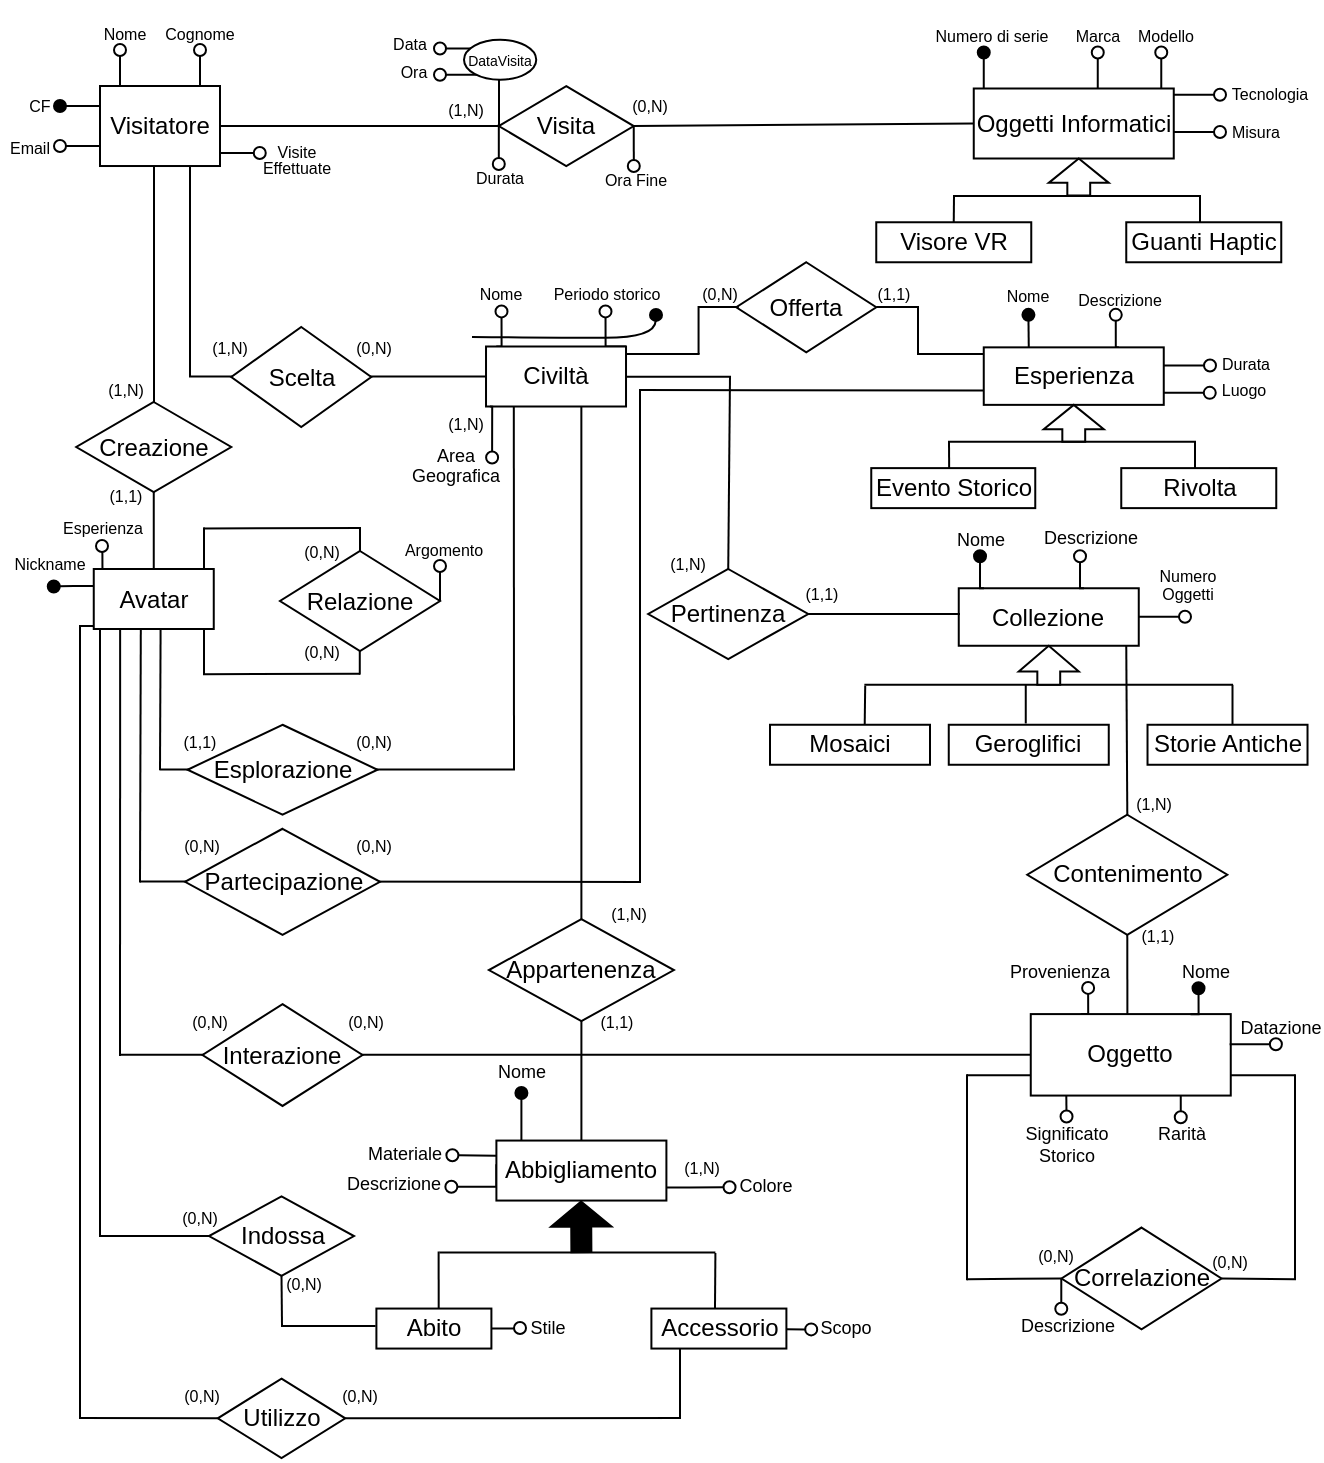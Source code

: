 <mxfile version="24.2.5" type="device">
  <diagram name="Pagina-1" id="xlJhvgW3dntGbL7X99_p">
    <mxGraphModel dx="1150" dy="444" grid="1" gridSize="10" guides="1" tooltips="1" connect="1" arrows="1" fold="1" page="0" pageScale="1" pageWidth="827" pageHeight="1169" math="0" shadow="0">
      <root>
        <mxCell id="0" />
        <mxCell id="1" parent="0" />
        <mxCell id="xFyrg9qpgeF3Z5DftNoa-2" value="" style="edgeStyle=orthogonalEdgeStyle;rounded=0;orthogonalLoop=1;jettySize=auto;html=1;endArrow=none;endFill=0;" parent="1" source="esEqVlL6re1M1a8fyDZB-2" target="xFyrg9qpgeF3Z5DftNoa-1" edge="1">
          <mxGeometry relative="1" as="geometry">
            <Array as="points">
              <mxPoint x="-193" y="120" />
              <mxPoint x="-193" y="120" />
            </Array>
          </mxGeometry>
        </mxCell>
        <mxCell id="xFyrg9qpgeF3Z5DftNoa-5" style="edgeStyle=orthogonalEdgeStyle;rounded=0;orthogonalLoop=1;jettySize=auto;html=1;exitX=0.75;exitY=1;exitDx=0;exitDy=0;endArrow=none;endFill=0;entryX=0;entryY=0.5;entryDx=0;entryDy=0;" parent="1" source="esEqVlL6re1M1a8fyDZB-2" target="3F75a-uTCXBikrjPBu3o-5" edge="1">
          <mxGeometry relative="1" as="geometry">
            <Array as="points">
              <mxPoint x="-175" y="195" />
            </Array>
            <mxPoint x="-26" y="160" as="targetPoint" />
          </mxGeometry>
        </mxCell>
        <mxCell id="xFyrg9qpgeF3Z5DftNoa-32" style="edgeStyle=orthogonalEdgeStyle;rounded=0;orthogonalLoop=1;jettySize=auto;html=1;exitX=0;exitY=0.5;exitDx=0;exitDy=0;endArrow=oval;endFill=0;" parent="1" edge="1">
          <mxGeometry relative="1" as="geometry">
            <mxPoint x="-240" y="80" as="targetPoint" />
            <mxPoint x="-220" y="77.115" as="sourcePoint" />
            <Array as="points">
              <mxPoint x="-220" y="80" />
            </Array>
          </mxGeometry>
        </mxCell>
        <mxCell id="esEqVlL6re1M1a8fyDZB-2" value="Visitatore" style="whiteSpace=wrap;html=1;align=center;" parent="1" vertex="1">
          <mxGeometry x="-220" y="50" width="60" height="40.01" as="geometry" />
        </mxCell>
        <mxCell id="esEqVlL6re1M1a8fyDZB-6" value="Visore VR" style="whiteSpace=wrap;html=1;align=center;" parent="1" vertex="1">
          <mxGeometry x="168.13" y="118.13" width="77.5" height="20" as="geometry" />
        </mxCell>
        <mxCell id="esEqVlL6re1M1a8fyDZB-7" value="Oggetti Informatici" style="whiteSpace=wrap;html=1;align=center;" parent="1" vertex="1">
          <mxGeometry x="216.88" y="51.25" width="100" height="35" as="geometry" />
        </mxCell>
        <mxCell id="psAY5yPwDMX2NuFO3N5F-7" style="edgeStyle=orthogonalEdgeStyle;rounded=0;orthogonalLoop=1;jettySize=auto;html=1;exitX=0;exitY=0.5;exitDx=0;exitDy=0;endArrow=oval;endFill=0;" parent="1" edge="1">
          <mxGeometry relative="1" as="geometry">
            <mxPoint x="-44.32" y="600.41" as="targetPoint" />
            <Array as="points">
              <mxPoint x="-21.32" y="600.41" />
            </Array>
            <mxPoint x="-21.82" y="589.16" as="sourcePoint" />
          </mxGeometry>
        </mxCell>
        <mxCell id="esEqVlL6re1M1a8fyDZB-10" value="Abbigliamento" style="whiteSpace=wrap;html=1;align=center;" parent="1" vertex="1">
          <mxGeometry x="-21.8" y="577.28" width="85" height="30" as="geometry" />
        </mxCell>
        <mxCell id="esEqVlL6re1M1a8fyDZB-11" value="Abito" style="whiteSpace=wrap;html=1;align=center;" parent="1" vertex="1">
          <mxGeometry x="-81.8" y="661.28" width="57.5" height="20" as="geometry" />
        </mxCell>
        <mxCell id="esEqVlL6re1M1a8fyDZB-12" value="Accessorio" style="whiteSpace=wrap;html=1;align=center;" parent="1" vertex="1">
          <mxGeometry x="55.7" y="661.28" width="67.5" height="20" as="geometry" />
        </mxCell>
        <mxCell id="esEqVlL6re1M1a8fyDZB-26" value="Visita" style="shape=rhombus;perimeter=rhombusPerimeter;whiteSpace=wrap;html=1;align=center;" parent="1" vertex="1">
          <mxGeometry x="-20.62" y="50.02" width="67.5" height="39.99" as="geometry" />
        </mxCell>
        <mxCell id="esEqVlL6re1M1a8fyDZB-29" value="Avatar" style="whiteSpace=wrap;html=1;align=center;" parent="1" vertex="1">
          <mxGeometry x="-223.12" y="291.5" width="60" height="30" as="geometry" />
        </mxCell>
        <mxCell id="esEqVlL6re1M1a8fyDZB-30" value="Scelta" style="shape=rhombus;perimeter=rhombusPerimeter;whiteSpace=wrap;html=1;align=center;" parent="1" vertex="1">
          <mxGeometry x="-154.37" y="170.5" width="70" height="50" as="geometry" />
        </mxCell>
        <mxCell id="xFyrg9qpgeF3Z5DftNoa-1" value="Creazione" style="shape=rhombus;perimeter=rhombusPerimeter;whiteSpace=wrap;html=1;align=center;" parent="1" vertex="1">
          <mxGeometry x="-231.87" y="208" width="77.5" height="45" as="geometry" />
        </mxCell>
        <mxCell id="xFyrg9qpgeF3Z5DftNoa-6" value="Indossa" style="shape=rhombus;perimeter=rhombusPerimeter;whiteSpace=wrap;html=1;align=center;" parent="1" vertex="1">
          <mxGeometry x="-165.5" y="605.17" width="72.5" height="39.75" as="geometry" />
        </mxCell>
        <mxCell id="xFyrg9qpgeF3Z5DftNoa-7" value="Utilizzo" style="shape=rhombus;perimeter=rhombusPerimeter;whiteSpace=wrap;html=1;align=center;" parent="1" vertex="1">
          <mxGeometry x="-161.12" y="696.28" width="63.75" height="39.75" as="geometry" />
        </mxCell>
        <mxCell id="xFyrg9qpgeF3Z5DftNoa-29" value="&lt;font style=&quot;font-size: 8px;&quot;&gt;Nome&lt;/font&gt;" style="text;html=1;align=center;verticalAlign=middle;whiteSpace=wrap;rounded=0;" parent="1" vertex="1">
          <mxGeometry x="-220" y="17.51" width="25" height="10" as="geometry" />
        </mxCell>
        <mxCell id="xFyrg9qpgeF3Z5DftNoa-31" value="&lt;font style=&quot;font-size: 8px;&quot;&gt;Cognome&lt;/font&gt;" style="text;html=1;align=center;verticalAlign=middle;whiteSpace=wrap;rounded=0;" parent="1" vertex="1">
          <mxGeometry x="-200" y="7.51" width="60" height="30" as="geometry" />
        </mxCell>
        <mxCell id="xFyrg9qpgeF3Z5DftNoa-34" value="&lt;font style=&quot;font-size: 8px;&quot;&gt;Periodo storico&lt;/font&gt;" style="text;html=1;align=center;verticalAlign=middle;whiteSpace=wrap;rounded=0;" parent="1" vertex="1">
          <mxGeometry x="-1.88" y="138.13" width="71" height="29" as="geometry" />
        </mxCell>
        <mxCell id="xFyrg9qpgeF3Z5DftNoa-35" value="&lt;font style=&quot;font-size: 8px;&quot;&gt;Nome&lt;/font&gt;" style="text;html=1;align=center;verticalAlign=middle;whiteSpace=wrap;rounded=0;" parent="1" vertex="1">
          <mxGeometry x="-51.44" y="138.13" width="63" height="30" as="geometry" />
        </mxCell>
        <mxCell id="IS9MgUI0sy-0iihlmr4d-4" value="&lt;font style=&quot;font-size: 8px;&quot;&gt;Misura&lt;/font&gt;" style="text;html=1;align=center;verticalAlign=middle;whiteSpace=wrap;rounded=1;strokeColor=none;" parent="1" vertex="1">
          <mxGeometry x="333" y="61" width="50" height="21" as="geometry" />
        </mxCell>
        <mxCell id="IS9MgUI0sy-0iihlmr4d-5" value="&lt;font style=&quot;font-size: 8px;&quot;&gt;Modello&lt;/font&gt;" style="text;html=1;align=center;verticalAlign=middle;whiteSpace=wrap;rounded=1;strokeColor=none;" parent="1" vertex="1">
          <mxGeometry x="293.13" y="13.76" width="40" height="20" as="geometry" />
        </mxCell>
        <mxCell id="IS9MgUI0sy-0iihlmr4d-10" value="&lt;font style=&quot;font-size: 8px;&quot;&gt;Marca&lt;/font&gt;" style="text;html=1;align=center;verticalAlign=middle;whiteSpace=wrap;rounded=1;strokeColor=none;glass=0;" parent="1" vertex="1">
          <mxGeometry x="253.76" y="16.26" width="50" height="15" as="geometry" />
        </mxCell>
        <mxCell id="IS9MgUI0sy-0iihlmr4d-41" value="&lt;font style=&quot;font-size: 8px;&quot;&gt;Esperienza&lt;/font&gt;" style="text;html=1;align=center;verticalAlign=middle;whiteSpace=wrap;rounded=1;strokeColor=none;" parent="1" vertex="1">
          <mxGeometry x="-243" y="258" width="49" height="23" as="geometry" />
        </mxCell>
        <mxCell id="IS9MgUI0sy-0iihlmr4d-47" value="&lt;font style=&quot;font-size: 9px;&quot;&gt;Materiale&lt;/font&gt;" style="text;html=1;align=center;verticalAlign=middle;whiteSpace=wrap;rounded=0;" parent="1" vertex="1">
          <mxGeometry x="-85" y="575" width="35" height="15" as="geometry" />
        </mxCell>
        <mxCell id="psAY5yPwDMX2NuFO3N5F-9" value="&lt;font style=&quot;font-size: 9px;&quot;&gt;Scopo&lt;/font&gt;" style="text;html=1;align=center;verticalAlign=middle;whiteSpace=wrap;rounded=0;" parent="1" vertex="1">
          <mxGeometry x="133.13" y="661" width="40" height="17" as="geometry" />
        </mxCell>
        <mxCell id="psAY5yPwDMX2NuFO3N5F-12" value="&lt;font style=&quot;font-size: 9px;&quot;&gt;Descrizione&lt;/font&gt;" style="text;html=1;align=center;verticalAlign=middle;whiteSpace=wrap;rounded=0;" parent="1" vertex="1">
          <mxGeometry x="258.13" y="267.5" width="35" height="15" as="geometry" />
        </mxCell>
        <mxCell id="psAY5yPwDMX2NuFO3N5F-13" value="&lt;font style=&quot;font-size: 9px;&quot;&gt;Nome&lt;/font&gt;" style="text;html=1;align=center;verticalAlign=middle;whiteSpace=wrap;rounded=0;" parent="1" vertex="1">
          <mxGeometry x="203" y="267.5" width="35" height="17" as="geometry" />
        </mxCell>
        <mxCell id="psAY5yPwDMX2NuFO3N5F-34" value="&lt;font style=&quot;font-size: 8px;&quot;&gt;Ora&lt;/font&gt;" style="text;html=1;align=center;verticalAlign=middle;whiteSpace=wrap;rounded=1;strokeColor=none;glass=0;" parent="1" vertex="1">
          <mxGeometry x="-88" y="34" width="50" height="15" as="geometry" />
        </mxCell>
        <mxCell id="psAY5yPwDMX2NuFO3N5F-35" value="&lt;font style=&quot;font-size: 8px;&quot;&gt;Ora Fine&lt;/font&gt;" style="text;html=1;align=center;verticalAlign=middle;whiteSpace=wrap;rounded=1;strokeColor=none;glass=0;" parent="1" vertex="1">
          <mxGeometry x="26.88" y="86.25" width="42" height="19" as="geometry" />
        </mxCell>
        <mxCell id="psAY5yPwDMX2NuFO3N5F-36" value="&lt;font style=&quot;font-size: 8px;&quot;&gt;Data&lt;/font&gt;" style="text;html=1;align=center;verticalAlign=middle;whiteSpace=wrap;rounded=1;strokeColor=none;glass=0;" parent="1" vertex="1">
          <mxGeometry x="-90" y="20.01" width="50" height="15" as="geometry" />
        </mxCell>
        <mxCell id="psAY5yPwDMX2NuFO3N5F-45" value="&lt;font style=&quot;font-size: 8px;&quot;&gt;Argomento&lt;/font&gt;" style="text;html=1;align=center;verticalAlign=middle;whiteSpace=wrap;rounded=1;strokeColor=none;" parent="1" vertex="1">
          <mxGeometry x="-68.12" y="271.25" width="40" height="19" as="geometry" />
        </mxCell>
        <mxCell id="sCdLPjGgIY4ofrzn0zne-25" style="edgeStyle=orthogonalEdgeStyle;rounded=0;orthogonalLoop=1;jettySize=auto;html=1;exitX=0.25;exitY=0;exitDx=0;exitDy=0;endArrow=oval;endFill=1;" parent="1" source="sCdLPjGgIY4ofrzn0zne-1" edge="1">
          <mxGeometry relative="1" as="geometry">
            <mxPoint x="244.213" y="164.43" as="targetPoint" />
          </mxGeometry>
        </mxCell>
        <mxCell id="sCdLPjGgIY4ofrzn0zne-29" style="edgeStyle=orthogonalEdgeStyle;rounded=0;orthogonalLoop=1;jettySize=auto;html=1;exitX=0.75;exitY=0;exitDx=0;exitDy=0;endArrow=oval;endFill=0;" parent="1" source="sCdLPjGgIY4ofrzn0zne-1" edge="1">
          <mxGeometry relative="1" as="geometry">
            <mxPoint x="287.88" y="164.43" as="targetPoint" />
          </mxGeometry>
        </mxCell>
        <mxCell id="sCdLPjGgIY4ofrzn0zne-30" style="edgeStyle=orthogonalEdgeStyle;rounded=0;orthogonalLoop=1;jettySize=auto;html=1;exitX=1;exitY=0.5;exitDx=0;exitDy=0;entryX=0.25;entryY=1;entryDx=0;entryDy=0;endArrow=oval;endFill=0;" parent="1" edge="1">
          <mxGeometry relative="1" as="geometry">
            <mxPoint x="308.76" y="252.055" as="sourcePoint" />
            <mxPoint x="344.76" y="244.43" as="targetPoint" />
          </mxGeometry>
        </mxCell>
        <mxCell id="sCdLPjGgIY4ofrzn0zne-1" value="Esperienza" style="whiteSpace=wrap;html=1;align=center;" parent="1" vertex="1">
          <mxGeometry x="221.88" y="180.68" width="90" height="28.75" as="geometry" />
        </mxCell>
        <mxCell id="sCdLPjGgIY4ofrzn0zne-9" value="Offerta" style="shape=rhombus;perimeter=rhombusPerimeter;whiteSpace=wrap;html=1;align=center;" parent="1" vertex="1">
          <mxGeometry x="98.13" y="138.13" width="70" height="45" as="geometry" />
        </mxCell>
        <mxCell id="sCdLPjGgIY4ofrzn0zne-13" value="Geroglifici" style="whiteSpace=wrap;html=1;align=center;" parent="1" vertex="1">
          <mxGeometry x="204.38" y="369.38" width="80" height="20" as="geometry" />
        </mxCell>
        <mxCell id="sCdLPjGgIY4ofrzn0zne-14" value="Mosaici" style="whiteSpace=wrap;html=1;align=center;" parent="1" vertex="1">
          <mxGeometry x="115.0" y="369.38" width="80" height="20" as="geometry" />
        </mxCell>
        <mxCell id="sCdLPjGgIY4ofrzn0zne-16" value="Storie Antiche" style="whiteSpace=wrap;html=1;align=center;" parent="1" vertex="1">
          <mxGeometry x="303.76" y="369.38" width="80" height="20" as="geometry" />
        </mxCell>
        <mxCell id="sCdLPjGgIY4ofrzn0zne-26" value="&lt;font style=&quot;font-size: 8px;&quot;&gt;Nome&lt;/font&gt;" style="text;html=1;align=center;verticalAlign=middle;whiteSpace=wrap;rounded=1;strokeColor=none;" parent="1" vertex="1">
          <mxGeometry x="223.51" y="144.45" width="40" height="20" as="geometry" />
        </mxCell>
        <mxCell id="sCdLPjGgIY4ofrzn0zne-27" value="&lt;font style=&quot;font-size: 8px;&quot;&gt;Descrizione&lt;/font&gt;" style="text;html=1;align=center;verticalAlign=middle;whiteSpace=wrap;rounded=1;strokeColor=none;" parent="1" vertex="1">
          <mxGeometry x="269.76" y="145.68" width="40" height="20" as="geometry" />
        </mxCell>
        <mxCell id="sCdLPjGgIY4ofrzn0zne-28" value="&lt;font style=&quot;font-size: 8px;&quot;&gt;Durata&lt;/font&gt;" style="text;html=1;align=center;verticalAlign=middle;whiteSpace=wrap;rounded=1;strokeColor=none;" parent="1" vertex="1">
          <mxGeometry x="332.88" y="177.93" width="40" height="20" as="geometry" />
        </mxCell>
        <mxCell id="sCdLPjGgIY4ofrzn0zne-31" value="&lt;font style=&quot;font-size: 8px;&quot;&gt;(1,N)&lt;/font&gt;" style="text;html=1;align=center;verticalAlign=middle;whiteSpace=wrap;rounded=1;strokeColor=none;glass=0;" parent="1" vertex="1">
          <mxGeometry x="-62.5" y="53.75" width="50" height="15" as="geometry" />
        </mxCell>
        <mxCell id="sCdLPjGgIY4ofrzn0zne-32" value="&lt;font style=&quot;font-size: 8px;&quot;&gt;(0,N)&lt;/font&gt;" style="text;html=1;align=center;verticalAlign=middle;whiteSpace=wrap;rounded=1;strokeColor=none;glass=0;" parent="1" vertex="1">
          <mxGeometry x="-108.12" y="369.38" width="50" height="15" as="geometry" />
        </mxCell>
        <mxCell id="sCdLPjGgIY4ofrzn0zne-33" value="&lt;font style=&quot;font-size: 8px;&quot;&gt;(0,N)&lt;/font&gt;" style="text;html=1;align=center;verticalAlign=middle;whiteSpace=wrap;rounded=1;strokeColor=none;glass=0;" parent="1" vertex="1">
          <mxGeometry x="30.0" y="51.88" width="50" height="15" as="geometry" />
        </mxCell>
        <mxCell id="sCdLPjGgIY4ofrzn0zne-34" value="&lt;font style=&quot;font-size: 8px;&quot;&gt;(0,N)&lt;/font&gt;" style="text;html=1;align=center;verticalAlign=middle;whiteSpace=wrap;rounded=1;strokeColor=none;glass=0;" parent="1" vertex="1">
          <mxGeometry x="-108.12" y="172.56" width="50" height="15" as="geometry" />
        </mxCell>
        <mxCell id="sCdLPjGgIY4ofrzn0zne-35" value="&lt;font style=&quot;font-size: 8px;&quot;&gt;(1,N)&lt;/font&gt;" style="text;html=1;align=center;verticalAlign=middle;whiteSpace=wrap;rounded=1;strokeColor=none;glass=0;" parent="1" vertex="1">
          <mxGeometry x="-180" y="172.56" width="50" height="15" as="geometry" />
        </mxCell>
        <mxCell id="sCdLPjGgIY4ofrzn0zne-36" value="&lt;font style=&quot;font-size: 8px;&quot;&gt;(1,1)&lt;/font&gt;" style="text;html=1;align=center;verticalAlign=middle;whiteSpace=wrap;rounded=1;strokeColor=none;glass=0;" parent="1" vertex="1">
          <mxGeometry x="-195" y="369.38" width="50" height="15" as="geometry" />
        </mxCell>
        <mxCell id="sCdLPjGgIY4ofrzn0zne-37" value="&lt;font style=&quot;font-size: 8px;&quot;&gt;(1,N)&lt;/font&gt;" style="text;html=1;align=center;verticalAlign=middle;whiteSpace=wrap;rounded=1;strokeColor=none;glass=0;" parent="1" vertex="1">
          <mxGeometry x="-231.87" y="193" width="50" height="15" as="geometry" />
        </mxCell>
        <mxCell id="sCdLPjGgIY4ofrzn0zne-38" value="&lt;font style=&quot;font-size: 8px;&quot;&gt;(1,1)&lt;/font&gt;" style="text;html=1;align=center;verticalAlign=middle;whiteSpace=wrap;rounded=1;strokeColor=none;glass=0;" parent="1" vertex="1">
          <mxGeometry x="-232.5" y="246.06" width="50" height="15" as="geometry" />
        </mxCell>
        <mxCell id="sCdLPjGgIY4ofrzn0zne-39" value="&lt;font style=&quot;font-size: 8px;&quot;&gt;(0,N)&lt;/font&gt;" style="text;html=1;align=center;verticalAlign=middle;whiteSpace=wrap;rounded=1;strokeColor=none;glass=0;arcSize=28;" parent="1" vertex="1">
          <mxGeometry x="-143" y="640" width="50" height="15" as="geometry" />
        </mxCell>
        <mxCell id="sCdLPjGgIY4ofrzn0zne-40" value="&lt;font style=&quot;font-size: 8px;&quot;&gt;(0,N)&lt;/font&gt;" style="text;html=1;align=center;verticalAlign=middle;whiteSpace=wrap;rounded=1;strokeColor=none;glass=0;" parent="1" vertex="1">
          <mxGeometry x="-195" y="607.28" width="50" height="15" as="geometry" />
        </mxCell>
        <mxCell id="sCdLPjGgIY4ofrzn0zne-41" value="&lt;font style=&quot;font-size: 8px;&quot;&gt;(0,N)&lt;/font&gt;" style="text;html=1;align=center;verticalAlign=middle;whiteSpace=wrap;rounded=1;strokeColor=none;glass=0;" parent="1" vertex="1">
          <mxGeometry x="-115" y="696.78" width="50" height="15" as="geometry" />
        </mxCell>
        <mxCell id="sCdLPjGgIY4ofrzn0zne-42" value="&lt;font style=&quot;font-size: 8px;&quot;&gt;(0,N)&lt;/font&gt;" style="text;html=1;align=center;verticalAlign=middle;whiteSpace=wrap;rounded=1;strokeColor=none;glass=0;" parent="1" vertex="1">
          <mxGeometry x="-194" y="696.78" width="50" height="15" as="geometry" />
        </mxCell>
        <mxCell id="sCdLPjGgIY4ofrzn0zne-48" value="&lt;span style=&quot;font-size: 8px;&quot;&gt;(1,N)&lt;/span&gt;" style="text;html=1;align=center;verticalAlign=middle;whiteSpace=wrap;rounded=1;strokeColor=none;glass=0;" parent="1" vertex="1">
          <mxGeometry x="33.2" y="459.79" width="22.5" height="6.75" as="geometry" />
        </mxCell>
        <mxCell id="sCdLPjGgIY4ofrzn0zne-49" value="&lt;span style=&quot;font-size: 8px;&quot;&gt;(0,N)&lt;/span&gt;" style="text;html=1;align=center;verticalAlign=middle;whiteSpace=wrap;rounded=1;strokeColor=none;glass=0;" parent="1" vertex="1">
          <mxGeometry x="65" y="145" width="50" height="15" as="geometry" />
        </mxCell>
        <mxCell id="sCdLPjGgIY4ofrzn0zne-50" value="&lt;span style=&quot;font-size: 8px;&quot;&gt;(1,1)&lt;/span&gt;" style="text;html=1;align=center;verticalAlign=middle;whiteSpace=wrap;rounded=1;strokeColor=none;glass=0;" parent="1" vertex="1">
          <mxGeometry x="151.88" y="145.63" width="50" height="15" as="geometry" />
        </mxCell>
        <mxCell id="sCdLPjGgIY4ofrzn0zne-53" value="&lt;span style=&quot;font-size: 8px;&quot;&gt;(0,N)&lt;/span&gt;" style="text;html=1;align=center;verticalAlign=middle;whiteSpace=wrap;rounded=1;strokeColor=none;glass=0;" parent="1" vertex="1">
          <mxGeometry x="-134.37" y="324.5" width="50" height="15" as="geometry" />
        </mxCell>
        <mxCell id="-KCrA8Snv7a03eBKMKKP-2" value="&lt;font style=&quot;font-size: 8px;&quot;&gt;Luogo&lt;/font&gt;" style="text;html=1;align=center;verticalAlign=middle;whiteSpace=wrap;rounded=1;strokeColor=none;" parent="1" vertex="1">
          <mxGeometry x="331.88" y="191.43" width="40" height="20" as="geometry" />
        </mxCell>
        <mxCell id="-KCrA8Snv7a03eBKMKKP-8" value="&lt;font style=&quot;font-size: 8px;&quot;&gt;(1,N)&lt;/font&gt;" style="text;html=1;align=center;verticalAlign=middle;whiteSpace=wrap;rounded=1;strokeColor=none;glass=0;" parent="1" vertex="1">
          <mxGeometry x="55.7" y="582.28" width="50" height="15" as="geometry" />
        </mxCell>
        <mxCell id="-KCrA8Snv7a03eBKMKKP-9" style="edgeStyle=orthogonalEdgeStyle;rounded=0;orthogonalLoop=1;jettySize=auto;html=1;exitX=0.5;exitY=1;exitDx=0;exitDy=0;" parent="1" source="sCdLPjGgIY4ofrzn0zne-49" target="sCdLPjGgIY4ofrzn0zne-49" edge="1">
          <mxGeometry relative="1" as="geometry" />
        </mxCell>
        <mxCell id="gv4DbaSQQRbEuML4uvOJ-1" value="Guanti Haptic" style="whiteSpace=wrap;html=1;align=center;" parent="1" vertex="1">
          <mxGeometry x="293.13" y="118.13" width="77.5" height="20" as="geometry" />
        </mxCell>
        <mxCell id="O113cSQGS3Kzy_eXXIUR-2" value="&lt;font style=&quot;font-size: 8px;&quot;&gt;(1,1)&lt;/font&gt;" style="text;html=1;align=center;verticalAlign=middle;whiteSpace=wrap;rounded=1;strokeColor=none;glass=0;" parent="1" vertex="1">
          <mxGeometry x="115.63" y="295.75" width="50" height="15" as="geometry" />
        </mxCell>
        <mxCell id="O113cSQGS3Kzy_eXXIUR-4" value="Pertinenza" style="shape=rhombus;perimeter=rhombusPerimeter;whiteSpace=wrap;html=1;align=center;" parent="1" vertex="1">
          <mxGeometry x="54.12" y="291.5" width="80" height="45" as="geometry" />
        </mxCell>
        <mxCell id="O113cSQGS3Kzy_eXXIUR-7" value="&lt;span style=&quot;font-size: 8px;&quot;&gt;(1,N)&lt;/span&gt;" style="text;html=1;align=center;verticalAlign=middle;whiteSpace=wrap;rounded=1;strokeColor=none;glass=0;" parent="1" vertex="1">
          <mxGeometry x="49.38" y="280.75" width="50" height="15" as="geometry" />
        </mxCell>
        <mxCell id="6Y740NKRe_7SumzculxD-2" value="&lt;font style=&quot;font-size: 8px;&quot;&gt;CF&lt;/font&gt;" style="text;html=1;align=center;verticalAlign=middle;whiteSpace=wrap;rounded=0;" parent="1" vertex="1">
          <mxGeometry x="-260" y="54.38" width="20" height="10" as="geometry" />
        </mxCell>
        <mxCell id="6Y740NKRe_7SumzculxD-4" style="edgeStyle=orthogonalEdgeStyle;rounded=0;orthogonalLoop=1;jettySize=auto;html=1;exitX=0;exitY=0;exitDx=0;exitDy=0;endArrow=oval;endFill=0;" parent="1" edge="1">
          <mxGeometry relative="1" as="geometry">
            <mxPoint x="-210" y="32" as="targetPoint" />
            <mxPoint x="-210" y="50" as="sourcePoint" />
            <Array as="points" />
          </mxGeometry>
        </mxCell>
        <mxCell id="6Y740NKRe_7SumzculxD-5" style="edgeStyle=orthogonalEdgeStyle;rounded=0;orthogonalLoop=1;jettySize=auto;html=1;exitX=0;exitY=0;exitDx=0;exitDy=0;endArrow=oval;endFill=0;" parent="1" edge="1">
          <mxGeometry relative="1" as="geometry">
            <mxPoint x="-170" y="32" as="targetPoint" />
            <mxPoint x="-170" y="50" as="sourcePoint" />
            <Array as="points" />
          </mxGeometry>
        </mxCell>
        <mxCell id="6Y740NKRe_7SumzculxD-6" value="&lt;font style=&quot;font-size: 8px;&quot;&gt;Email&lt;/font&gt;" style="text;html=1;align=center;verticalAlign=middle;whiteSpace=wrap;rounded=0;" parent="1" vertex="1">
          <mxGeometry x="-270" y="76" width="30" height="7" as="geometry" />
        </mxCell>
        <mxCell id="6Y740NKRe_7SumzculxD-8" style="edgeStyle=orthogonalEdgeStyle;rounded=0;orthogonalLoop=1;jettySize=auto;html=1;exitX=0;exitY=0.25;exitDx=0;exitDy=0;endArrow=oval;endFill=1;" parent="1" source="esEqVlL6re1M1a8fyDZB-2" edge="1">
          <mxGeometry relative="1" as="geometry">
            <mxPoint x="-240" y="60" as="targetPoint" />
            <mxPoint x="-285" y="38.76" as="sourcePoint" />
            <Array as="points" />
          </mxGeometry>
        </mxCell>
        <mxCell id="6Y740NKRe_7SumzculxD-16" style="edgeStyle=orthogonalEdgeStyle;rounded=0;orthogonalLoop=1;jettySize=auto;html=1;exitX=0;exitY=0.25;exitDx=0;exitDy=0;endArrow=oval;endFill=1;" parent="1" edge="1">
          <mxGeometry relative="1" as="geometry">
            <mxPoint x="-243.12" y="300.23" as="targetPoint" />
            <mxPoint x="-223.12" y="300" as="sourcePoint" />
            <Array as="points">
              <mxPoint x="-233.12" y="300.23" />
            </Array>
          </mxGeometry>
        </mxCell>
        <mxCell id="6Y740NKRe_7SumzculxD-17" value="&lt;font style=&quot;font-size: 8px;&quot;&gt;Nickname&lt;/font&gt;" style="text;html=1;align=center;verticalAlign=middle;whiteSpace=wrap;rounded=1;strokeColor=none;" parent="1" vertex="1">
          <mxGeometry x="-260" y="276.5" width="30" height="23.5" as="geometry" />
        </mxCell>
        <mxCell id="6Y740NKRe_7SumzculxD-35" value="&lt;span style=&quot;font-size: 8px;&quot;&gt;(0,N)&lt;/span&gt;" style="text;html=1;align=center;verticalAlign=middle;whiteSpace=wrap;rounded=1;strokeColor=none;glass=0;" parent="1" vertex="1">
          <mxGeometry x="-119.37" y="271.25" width="20" height="21.25" as="geometry" />
        </mxCell>
        <mxCell id="6Y740NKRe_7SumzculxD-40" style="edgeStyle=orthogonalEdgeStyle;rounded=0;orthogonalLoop=1;jettySize=auto;html=1;exitX=1;exitY=0.5;exitDx=0;exitDy=0;endArrow=oval;endFill=0;" parent="1" source="xFyrg9qpgeF3Z5DftNoa-15" edge="1">
          <mxGeometry relative="1" as="geometry">
            <mxPoint x="-50" y="290" as="targetPoint" />
            <mxPoint x="-62.5" y="275.63" as="sourcePoint" />
            <Array as="points">
              <mxPoint x="-50" y="290" />
            </Array>
          </mxGeometry>
        </mxCell>
        <mxCell id="6Y740NKRe_7SumzculxD-43" value="" style="endArrow=none;html=1;rounded=0;entryX=-0.002;entryY=0.95;entryDx=0;entryDy=0;entryPerimeter=0;" parent="1" target="esEqVlL6re1M1a8fyDZB-29" edge="1">
          <mxGeometry width="50" height="50" relative="1" as="geometry">
            <mxPoint x="-230" y="320" as="sourcePoint" />
            <mxPoint x="-223.12" y="337" as="targetPoint" />
          </mxGeometry>
        </mxCell>
        <mxCell id="6Y740NKRe_7SumzculxD-46" value="" style="endArrow=none;html=1;rounded=0;" parent="1" edge="1">
          <mxGeometry width="50" height="50" relative="1" as="geometry">
            <mxPoint x="-220" y="625.5" as="sourcePoint" />
            <mxPoint x="-220" y="321.5" as="targetPoint" />
          </mxGeometry>
        </mxCell>
        <mxCell id="6Y740NKRe_7SumzculxD-51" value="&lt;font style=&quot;font-size: 9px;&quot;&gt;Descrizione&lt;/font&gt;" style="text;html=1;align=center;verticalAlign=middle;whiteSpace=wrap;rounded=0;" parent="1" vertex="1">
          <mxGeometry x="-93" y="591.17" width="40" height="14" as="geometry" />
        </mxCell>
        <mxCell id="6Y740NKRe_7SumzculxD-52" value="&lt;font style=&quot;font-size: 9px;&quot;&gt;Colore&lt;/font&gt;" style="text;html=1;align=center;verticalAlign=middle;whiteSpace=wrap;rounded=0;" parent="1" vertex="1">
          <mxGeometry x="93.2" y="590.28" width="40" height="17" as="geometry" />
        </mxCell>
        <mxCell id="6Y740NKRe_7SumzculxD-53" style="edgeStyle=orthogonalEdgeStyle;rounded=0;orthogonalLoop=1;jettySize=auto;html=1;exitX=1.011;exitY=0.878;exitDx=0;exitDy=0;endArrow=oval;endFill=0;exitPerimeter=0;" parent="1" edge="1">
          <mxGeometry relative="1" as="geometry">
            <mxPoint x="63.205" y="600.73" as="sourcePoint" />
            <mxPoint x="94.77" y="600.64" as="targetPoint" />
            <Array as="points">
              <mxPoint x="74.77" y="600.64" />
              <mxPoint x="74.77" y="600.64" />
            </Array>
          </mxGeometry>
        </mxCell>
        <mxCell id="6Y740NKRe_7SumzculxD-54" style="edgeStyle=orthogonalEdgeStyle;rounded=0;orthogonalLoop=1;jettySize=auto;html=1;exitX=1.001;exitY=0.609;exitDx=0;exitDy=0;endArrow=oval;endFill=0;exitPerimeter=0;" parent="1" edge="1">
          <mxGeometry relative="1" as="geometry">
            <mxPoint x="123.198" y="671.68" as="sourcePoint" />
            <mxPoint x="135.63" y="671.75" as="targetPoint" />
          </mxGeometry>
        </mxCell>
        <mxCell id="6Y740NKRe_7SumzculxD-55" value="&lt;font style=&quot;font-size: 9px;&quot;&gt;Nome&lt;/font&gt;" style="text;html=1;align=center;verticalAlign=middle;whiteSpace=wrap;rounded=0;" parent="1" vertex="1">
          <mxGeometry x="-29.3" y="533.53" width="40" height="17" as="geometry" />
        </mxCell>
        <mxCell id="6Y740NKRe_7SumzculxD-56" style="edgeStyle=orthogonalEdgeStyle;rounded=0;orthogonalLoop=1;jettySize=auto;html=1;endArrow=oval;endFill=0;" parent="1" edge="1">
          <mxGeometry relative="1" as="geometry">
            <mxPoint x="-21.8" y="584.9" as="sourcePoint" />
            <mxPoint x="-43.8" y="584.65" as="targetPoint" />
            <Array as="points">
              <mxPoint x="-21.8" y="584.9" />
              <mxPoint x="-20.8" y="584.9" />
            </Array>
          </mxGeometry>
        </mxCell>
        <mxCell id="6Y740NKRe_7SumzculxD-58" style="edgeStyle=orthogonalEdgeStyle;rounded=0;orthogonalLoop=1;jettySize=auto;html=1;endArrow=oval;endFill=1;" parent="1" edge="1">
          <mxGeometry relative="1" as="geometry">
            <mxPoint x="-9.3" y="577.28" as="sourcePoint" />
            <mxPoint x="-9.3" y="553.53" as="targetPoint" />
            <Array as="points">
              <mxPoint x="-9.3" y="577.28" />
            </Array>
          </mxGeometry>
        </mxCell>
        <mxCell id="6Y740NKRe_7SumzculxD-60" value="&lt;font style=&quot;font-size: 8px;&quot;&gt;(1,1)&lt;/font&gt;" style="text;html=1;align=center;verticalAlign=middle;whiteSpace=wrap;rounded=1;strokeColor=none;glass=0;" parent="1" vertex="1">
          <mxGeometry x="26.88" y="513.31" width="22.5" height="6.75" as="geometry" />
        </mxCell>
        <mxCell id="esEqVlL6re1M1a8fyDZB-34" value="Appartenenza" style="shape=rhombus;perimeter=rhombusPerimeter;whiteSpace=wrap;html=1;align=center;" parent="1" vertex="1">
          <mxGeometry x="-25.55" y="466.54" width="92.5" height="51" as="geometry" />
        </mxCell>
        <mxCell id="6Y740NKRe_7SumzculxD-63" value="" style="endArrow=none;html=1;rounded=0;entryX=0.5;entryY=1;entryDx=0;entryDy=0;exitX=0.5;exitY=0;exitDx=0;exitDy=0;" parent="1" source="esEqVlL6re1M1a8fyDZB-10" target="esEqVlL6re1M1a8fyDZB-34" edge="1">
          <mxGeometry width="50" height="50" relative="1" as="geometry">
            <mxPoint x="-24.3" y="583.53" as="sourcePoint" />
            <mxPoint x="25.7" y="533.53" as="targetPoint" />
          </mxGeometry>
        </mxCell>
        <mxCell id="6Y740NKRe_7SumzculxD-69" value="" style="shape=flexArrow;endArrow=classic;html=1;rounded=0;fillColor=#000000;endWidth=19.231;endSize=3.849;" parent="1" edge="1">
          <mxGeometry width="50" height="50" relative="1" as="geometry">
            <mxPoint x="20.7" y="633.53" as="sourcePoint" />
            <mxPoint x="20.54" y="607.28" as="targetPoint" />
          </mxGeometry>
        </mxCell>
        <mxCell id="6Y740NKRe_7SumzculxD-72" value="&lt;font style=&quot;font-size: 9px;&quot;&gt;Stile&lt;/font&gt;" style="text;html=1;align=center;verticalAlign=middle;whiteSpace=wrap;rounded=0;" parent="1" vertex="1">
          <mxGeometry x="-16" y="661" width="40" height="17" as="geometry" />
        </mxCell>
        <mxCell id="6Y740NKRe_7SumzculxD-73" value="" style="endArrow=none;html=1;rounded=0;exitX=0.479;exitY=-0.009;exitDx=0;exitDy=0;exitPerimeter=0;" parent="1" edge="1">
          <mxGeometry width="50" height="50" relative="1" as="geometry">
            <mxPoint x="-50.648" y="661.28" as="sourcePoint" />
            <mxPoint x="-50.69" y="632.8" as="targetPoint" />
          </mxGeometry>
        </mxCell>
        <mxCell id="KGt15_m-9OCbbfXcBj1e-4" value="" style="line;strokeWidth=1;rotatable=0;dashed=0;labelPosition=right;align=left;verticalAlign=middle;spacingTop=0;spacingLeft=6;points=[];portConstraint=eastwest;" parent="1" vertex="1">
          <mxGeometry x="-50.3" y="627.78" width="138" height="11" as="geometry" />
        </mxCell>
        <mxCell id="KGt15_m-9OCbbfXcBj1e-7" value="" style="endArrow=none;html=1;rounded=0;exitX=0.471;exitY=0.001;exitDx=0;exitDy=0;exitPerimeter=0;" parent="1" source="esEqVlL6re1M1a8fyDZB-12" edge="1">
          <mxGeometry width="50" height="50" relative="1" as="geometry">
            <mxPoint x="95.7" y="653.53" as="sourcePoint" />
            <mxPoint x="87.7" y="633.53" as="targetPoint" />
          </mxGeometry>
        </mxCell>
        <mxCell id="KGt15_m-9OCbbfXcBj1e-15" value="" style="endArrow=none;html=1;rounded=0;exitX=1;exitY=0.5;exitDx=0;exitDy=0;" parent="1" source="esEqVlL6re1M1a8fyDZB-2" edge="1">
          <mxGeometry width="50" height="50" relative="1" as="geometry">
            <mxPoint x="-70" y="60" as="sourcePoint" />
            <mxPoint x="-20" y="70" as="targetPoint" />
          </mxGeometry>
        </mxCell>
        <mxCell id="KGt15_m-9OCbbfXcBj1e-16" value="" style="endArrow=none;html=1;rounded=0;exitX=1;exitY=0.5;exitDx=0;exitDy=0;entryX=0;entryY=0.5;entryDx=0;entryDy=0;" parent="1" source="esEqVlL6re1M1a8fyDZB-26" target="esEqVlL6re1M1a8fyDZB-7" edge="1">
          <mxGeometry width="50" height="50" relative="1" as="geometry">
            <mxPoint x="70" y="40" as="sourcePoint" />
            <mxPoint x="120" y="-10" as="targetPoint" />
          </mxGeometry>
        </mxCell>
        <mxCell id="KGt15_m-9OCbbfXcBj1e-20" value="" style="endArrow=none;html=1;rounded=0;exitX=0.5;exitY=0;exitDx=0;exitDy=0;" parent="1" source="esEqVlL6re1M1a8fyDZB-6" edge="1">
          <mxGeometry width="50" height="50" relative="1" as="geometry">
            <mxPoint x="150" y="110" as="sourcePoint" />
            <mxPoint x="207" y="105" as="targetPoint" />
          </mxGeometry>
        </mxCell>
        <mxCell id="KGt15_m-9OCbbfXcBj1e-22" value="" style="endArrow=none;html=1;rounded=0;" parent="1" edge="1">
          <mxGeometry width="50" height="50" relative="1" as="geometry">
            <mxPoint x="206.5" y="105" as="sourcePoint" />
            <mxPoint x="330.5" y="105" as="targetPoint" />
          </mxGeometry>
        </mxCell>
        <mxCell id="KGt15_m-9OCbbfXcBj1e-24" value="" style="shape=singleArrow;direction=north;whiteSpace=wrap;html=1;arrowWidth=0.381;arrowSize=0.658;" parent="1" vertex="1">
          <mxGeometry x="254.38" y="86.25" width="30" height="18.5" as="geometry" />
        </mxCell>
        <mxCell id="KGt15_m-9OCbbfXcBj1e-25" value="" style="endArrow=none;html=1;rounded=0;entryX=0.476;entryY=-0.004;entryDx=0;entryDy=0;entryPerimeter=0;" parent="1" target="gv4DbaSQQRbEuML4uvOJ-1" edge="1">
          <mxGeometry width="50" height="50" relative="1" as="geometry">
            <mxPoint x="330" y="105" as="sourcePoint" />
            <mxPoint x="410" y="60" as="targetPoint" />
          </mxGeometry>
        </mxCell>
        <mxCell id="KGt15_m-9OCbbfXcBj1e-27" style="edgeStyle=orthogonalEdgeStyle;rounded=0;orthogonalLoop=1;jettySize=auto;html=1;exitX=0;exitY=0;exitDx=0;exitDy=0;endArrow=oval;endFill=1;" parent="1" edge="1">
          <mxGeometry relative="1" as="geometry">
            <mxPoint x="221.88" y="33.25" as="targetPoint" />
            <mxPoint x="221.88" y="51.25" as="sourcePoint" />
            <Array as="points" />
          </mxGeometry>
        </mxCell>
        <mxCell id="KGt15_m-9OCbbfXcBj1e-28" value="&lt;font style=&quot;font-size: 8px;&quot;&gt;Numero di serie&lt;/font&gt;" style="text;html=1;align=center;verticalAlign=middle;whiteSpace=wrap;rounded=1;strokeColor=none;glass=0;" parent="1" vertex="1">
          <mxGeometry x="192.51" y="20.01" width="65.62" height="7.5" as="geometry" />
        </mxCell>
        <mxCell id="KGt15_m-9OCbbfXcBj1e-29" style="edgeStyle=orthogonalEdgeStyle;rounded=0;orthogonalLoop=1;jettySize=auto;html=1;exitX=0;exitY=0;exitDx=0;exitDy=0;endArrow=oval;endFill=0;" parent="1" edge="1">
          <mxGeometry relative="1" as="geometry">
            <mxPoint x="278.88" y="33.25" as="targetPoint" />
            <mxPoint x="278.88" y="51.25" as="sourcePoint" />
            <Array as="points" />
          </mxGeometry>
        </mxCell>
        <mxCell id="KGt15_m-9OCbbfXcBj1e-30" style="edgeStyle=orthogonalEdgeStyle;rounded=0;orthogonalLoop=1;jettySize=auto;html=1;exitX=0;exitY=0;exitDx=0;exitDy=0;endArrow=oval;endFill=0;" parent="1" edge="1">
          <mxGeometry relative="1" as="geometry">
            <mxPoint x="310.63" y="33.25" as="targetPoint" />
            <mxPoint x="310.63" y="51.25" as="sourcePoint" />
            <Array as="points" />
          </mxGeometry>
        </mxCell>
        <mxCell id="KGt15_m-9OCbbfXcBj1e-31" style="edgeStyle=orthogonalEdgeStyle;rounded=0;orthogonalLoop=1;jettySize=auto;html=1;exitX=1;exitY=0.5;exitDx=0;exitDy=0;endArrow=oval;endFill=0;" parent="1" edge="1">
          <mxGeometry relative="1" as="geometry">
            <mxPoint x="316.88" y="73" as="sourcePoint" />
            <mxPoint x="340" y="73" as="targetPoint" />
          </mxGeometry>
        </mxCell>
        <mxCell id="KGt15_m-9OCbbfXcBj1e-32" style="edgeStyle=orthogonalEdgeStyle;rounded=0;orthogonalLoop=1;jettySize=auto;html=1;exitX=1;exitY=0.5;exitDx=0;exitDy=0;endArrow=oval;endFill=0;" parent="1" edge="1">
          <mxGeometry relative="1" as="geometry">
            <mxPoint x="316.88" y="54.38" as="sourcePoint" />
            <mxPoint x="340" y="54.38" as="targetPoint" />
          </mxGeometry>
        </mxCell>
        <mxCell id="KGt15_m-9OCbbfXcBj1e-33" value="&lt;font style=&quot;font-size: 8px;&quot;&gt;Tecnologia&lt;/font&gt;" style="text;html=1;align=center;verticalAlign=middle;whiteSpace=wrap;rounded=1;strokeColor=none;" parent="1" vertex="1">
          <mxGeometry x="341.88" y="43.38" width="46" height="19" as="geometry" />
        </mxCell>
        <mxCell id="KGt15_m-9OCbbfXcBj1e-39" style="edgeStyle=orthogonalEdgeStyle;rounded=0;orthogonalLoop=1;jettySize=auto;html=1;exitX=0;exitY=0;exitDx=0;exitDy=0;endArrow=oval;endFill=0;" parent="1" edge="1">
          <mxGeometry relative="1" as="geometry">
            <mxPoint x="-50" y="31.26" as="targetPoint" />
            <mxPoint x="-30.62" y="31.26" as="sourcePoint" />
            <Array as="points" />
          </mxGeometry>
        </mxCell>
        <mxCell id="KGt15_m-9OCbbfXcBj1e-40" style="edgeStyle=orthogonalEdgeStyle;rounded=0;orthogonalLoop=1;jettySize=auto;html=1;endArrow=oval;endFill=0;" parent="1" edge="1">
          <mxGeometry relative="1" as="geometry">
            <mxPoint x="-50" y="44.38" as="targetPoint" />
            <mxPoint x="-30" y="44.38" as="sourcePoint" />
            <Array as="points" />
          </mxGeometry>
        </mxCell>
        <mxCell id="KGt15_m-9OCbbfXcBj1e-43" value="" style="endArrow=none;html=1;rounded=0;entryX=0.551;entryY=1.003;entryDx=0;entryDy=0;entryPerimeter=0;" parent="1" edge="1">
          <mxGeometry width="50" height="50" relative="1" as="geometry">
            <mxPoint x="-20.5" y="70" as="sourcePoint" />
            <mxPoint x="-20.5" y="46.94" as="targetPoint" />
          </mxGeometry>
        </mxCell>
        <mxCell id="KGt15_m-9OCbbfXcBj1e-44" value="&lt;p style=&quot;line-height: 110%;&quot;&gt;&lt;font style=&quot;font-size: 7px;&quot;&gt;DataVisita&lt;/font&gt;&lt;/p&gt;" style="ellipse;whiteSpace=wrap;html=1;" parent="1" vertex="1">
          <mxGeometry x="-38" y="26.88" width="36.12" height="20" as="geometry" />
        </mxCell>
        <mxCell id="KGt15_m-9OCbbfXcBj1e-46" style="edgeStyle=orthogonalEdgeStyle;rounded=0;orthogonalLoop=1;jettySize=auto;html=1;exitX=1;exitY=0.5;exitDx=0;exitDy=0;endArrow=oval;endFill=0;" parent="1" source="esEqVlL6re1M1a8fyDZB-26" edge="1">
          <mxGeometry relative="1" as="geometry">
            <mxPoint x="47" y="90" as="targetPoint" />
            <mxPoint x="48.2" y="109.63" as="sourcePoint" />
            <Array as="points">
              <mxPoint x="47" y="90" />
            </Array>
          </mxGeometry>
        </mxCell>
        <mxCell id="KGt15_m-9OCbbfXcBj1e-59" value="" style="shape=singleArrow;direction=north;whiteSpace=wrap;html=1;arrowWidth=0.381;arrowSize=0.658;" parent="1" vertex="1">
          <mxGeometry x="251.88" y="209.43" width="30" height="18.5" as="geometry" />
        </mxCell>
        <mxCell id="KGt15_m-9OCbbfXcBj1e-61" value="Evento Storico" style="whiteSpace=wrap;html=1;align=center;" parent="1" vertex="1">
          <mxGeometry x="165.63" y="241.06" width="82" height="20" as="geometry" />
        </mxCell>
        <mxCell id="KGt15_m-9OCbbfXcBj1e-62" value="Rivolta" style="whiteSpace=wrap;html=1;align=center;" parent="1" vertex="1">
          <mxGeometry x="290.63" y="241.06" width="77.5" height="20" as="geometry" />
        </mxCell>
        <mxCell id="KGt15_m-9OCbbfXcBj1e-63" value="" style="endArrow=none;html=1;rounded=0;exitX=0.475;exitY=0.003;exitDx=0;exitDy=0;exitPerimeter=0;" parent="1" source="KGt15_m-9OCbbfXcBj1e-61" edge="1">
          <mxGeometry width="50" height="50" relative="1" as="geometry">
            <mxPoint x="147.5" y="232.93" as="sourcePoint" />
            <mxPoint x="204.5" y="227.93" as="targetPoint" />
          </mxGeometry>
        </mxCell>
        <mxCell id="KGt15_m-9OCbbfXcBj1e-64" value="" style="endArrow=none;html=1;rounded=0;" parent="1" edge="1">
          <mxGeometry width="50" height="50" relative="1" as="geometry">
            <mxPoint x="204" y="227.93" as="sourcePoint" />
            <mxPoint x="328" y="227.93" as="targetPoint" />
          </mxGeometry>
        </mxCell>
        <mxCell id="KGt15_m-9OCbbfXcBj1e-65" value="" style="endArrow=none;html=1;rounded=0;entryX=0.476;entryY=-0.004;entryDx=0;entryDy=0;entryPerimeter=0;" parent="1" target="KGt15_m-9OCbbfXcBj1e-62" edge="1">
          <mxGeometry width="50" height="50" relative="1" as="geometry">
            <mxPoint x="327.5" y="227.93" as="sourcePoint" />
            <mxPoint x="407.5" y="182.93" as="targetPoint" />
          </mxGeometry>
        </mxCell>
        <mxCell id="KGt15_m-9OCbbfXcBj1e-66" style="edgeStyle=orthogonalEdgeStyle;rounded=0;orthogonalLoop=1;jettySize=auto;html=1;exitX=1;exitY=0.5;exitDx=0;exitDy=0;endArrow=oval;endFill=0;" parent="1" edge="1">
          <mxGeometry relative="1" as="geometry">
            <mxPoint x="311.88" y="189.73" as="sourcePoint" />
            <mxPoint x="335" y="189.73" as="targetPoint" />
          </mxGeometry>
        </mxCell>
        <mxCell id="KGt15_m-9OCbbfXcBj1e-67" style="edgeStyle=orthogonalEdgeStyle;rounded=0;orthogonalLoop=1;jettySize=auto;html=1;exitX=1;exitY=0.5;exitDx=0;exitDy=0;endArrow=oval;endFill=0;" parent="1" edge="1">
          <mxGeometry relative="1" as="geometry">
            <mxPoint x="311.88" y="203.43" as="sourcePoint" />
            <mxPoint x="334.88" y="203.43" as="targetPoint" />
            <Array as="points">
              <mxPoint x="327.88" y="203.43" />
            </Array>
          </mxGeometry>
        </mxCell>
        <mxCell id="KGt15_m-9OCbbfXcBj1e-68" value="Collezione" style="whiteSpace=wrap;html=1;align=center;" parent="1" vertex="1">
          <mxGeometry x="209.38" y="301.13" width="90" height="28.75" as="geometry" />
        </mxCell>
        <mxCell id="KGt15_m-9OCbbfXcBj1e-71" style="edgeStyle=orthogonalEdgeStyle;rounded=0;orthogonalLoop=1;jettySize=auto;html=1;exitX=0.75;exitY=0;exitDx=0;exitDy=0;endArrow=oval;endFill=1;" parent="1" edge="1">
          <mxGeometry relative="1" as="geometry">
            <mxPoint x="222.01" y="301.12" as="sourcePoint" />
            <mxPoint x="220.01" y="285.12" as="targetPoint" />
          </mxGeometry>
        </mxCell>
        <mxCell id="KGt15_m-9OCbbfXcBj1e-72" style="edgeStyle=orthogonalEdgeStyle;rounded=0;orthogonalLoop=1;jettySize=auto;html=1;exitX=0.75;exitY=0;exitDx=0;exitDy=0;endArrow=oval;endFill=0;" parent="1" edge="1">
          <mxGeometry relative="1" as="geometry">
            <mxPoint x="272.01" y="301.13" as="sourcePoint" />
            <mxPoint x="270.01" y="285.13" as="targetPoint" />
          </mxGeometry>
        </mxCell>
        <mxCell id="KGt15_m-9OCbbfXcBj1e-76" value="" style="endArrow=none;html=1;rounded=0;" parent="1" edge="1">
          <mxGeometry width="50" height="50" relative="1" as="geometry">
            <mxPoint x="162.18" y="349.41" as="sourcePoint" />
            <mxPoint x="346.5" y="349.41" as="targetPoint" />
          </mxGeometry>
        </mxCell>
        <mxCell id="KGt15_m-9OCbbfXcBj1e-78" value="" style="shape=singleArrow;direction=north;whiteSpace=wrap;html=1;arrowWidth=0.381;arrowSize=0.658;" parent="1" vertex="1">
          <mxGeometry x="239.38" y="329.88" width="30" height="19.5" as="geometry" />
        </mxCell>
        <mxCell id="KGt15_m-9OCbbfXcBj1e-81" value="" style="endArrow=none;html=1;rounded=0;entryX=0.5;entryY=0;entryDx=0;entryDy=0;" parent="1" edge="1">
          <mxGeometry width="50" height="50" relative="1" as="geometry">
            <mxPoint x="242.88" y="349" as="sourcePoint" />
            <mxPoint x="242.88" y="368.73" as="targetPoint" />
          </mxGeometry>
        </mxCell>
        <mxCell id="KGt15_m-9OCbbfXcBj1e-82" value="" style="endArrow=none;html=1;rounded=0;entryX=0.5;entryY=0;entryDx=0;entryDy=0;" parent="1" edge="1">
          <mxGeometry width="50" height="50" relative="1" as="geometry">
            <mxPoint x="346.25" y="349.38" as="sourcePoint" />
            <mxPoint x="346.25" y="369.38" as="targetPoint" />
          </mxGeometry>
        </mxCell>
        <mxCell id="KGt15_m-9OCbbfXcBj1e-90" value="" style="endArrow=none;html=1;rounded=0;exitX=0.5;exitY=1;exitDx=0;exitDy=0;" parent="1" source="yjBL0NTRzS2PuPFi7aJE-12" edge="1">
          <mxGeometry width="50" height="50" relative="1" as="geometry">
            <mxPoint x="46.348" y="529.935" as="sourcePoint" />
            <mxPoint x="293.76" y="549.51" as="targetPoint" />
          </mxGeometry>
        </mxCell>
        <mxCell id="sCdLPjGgIY4ofrzn0zne-51" value="&lt;span style=&quot;font-size: 8px;&quot;&gt;(1,N)&lt;/span&gt;" style="text;html=1;align=center;verticalAlign=middle;whiteSpace=wrap;rounded=1;strokeColor=none;glass=0;" parent="1" vertex="1">
          <mxGeometry x="281.88" y="400" width="50" height="15.277" as="geometry" />
        </mxCell>
        <mxCell id="esEqVlL6re1M1a8fyDZB-14" value="Oggetto" style="whiteSpace=wrap;html=1;align=center;" parent="1" vertex="1">
          <mxGeometry x="245.38" y="514.045" width="100" height="40.739" as="geometry" />
        </mxCell>
        <mxCell id="xFyrg9qpgeF3Z5DftNoa-18" value="Correlazione" style="shape=rhombus;perimeter=rhombusPerimeter;whiteSpace=wrap;html=1;align=center;" parent="1" vertex="1">
          <mxGeometry x="260.76" y="620.778" width="80" height="50.924" as="geometry" />
        </mxCell>
        <mxCell id="psAY5yPwDMX2NuFO3N5F-20" value="&lt;font style=&quot;font-size: 9px;&quot;&gt;Nome&lt;/font&gt;" style="text;html=1;align=center;verticalAlign=middle;whiteSpace=wrap;rounded=0;" parent="1" vertex="1">
          <mxGeometry x="312.88" y="481.151" width="40" height="22" as="geometry" />
        </mxCell>
        <mxCell id="psAY5yPwDMX2NuFO3N5F-21" value="&lt;font style=&quot;font-size: 9px;&quot;&gt;Provenienza&lt;/font&gt;" style="text;html=1;align=center;verticalAlign=middle;whiteSpace=wrap;rounded=0;" parent="1" vertex="1">
          <mxGeometry x="240.38" y="483.491" width="40" height="17.314" as="geometry" />
        </mxCell>
        <mxCell id="psAY5yPwDMX2NuFO3N5F-24" value="&lt;font style=&quot;font-size: 9px;&quot;&gt;Datazione&lt;/font&gt;" style="text;html=1;align=center;verticalAlign=middle;whiteSpace=wrap;rounded=0;" parent="1" vertex="1">
          <mxGeometry x="352.88" y="511.02" width="35" height="18" as="geometry" />
        </mxCell>
        <mxCell id="psAY5yPwDMX2NuFO3N5F-25" value="&lt;p style=&quot;line-height: 77%;&quot;&gt;&lt;font style=&quot;font-size: 9px;&quot;&gt;Significato Storico&lt;/font&gt;&lt;/p&gt;" style="text;html=1;align=center;verticalAlign=middle;whiteSpace=wrap;rounded=0;spacing=2;spacingTop=0;" parent="1" vertex="1">
          <mxGeometry x="235.76" y="570.12" width="55" height="17.314" as="geometry" />
        </mxCell>
        <mxCell id="psAY5yPwDMX2NuFO3N5F-28" style="edgeStyle=orthogonalEdgeStyle;rounded=0;orthogonalLoop=1;jettySize=auto;html=1;exitX=0.25;exitY=0;exitDx=0;exitDy=0;entryX=0.842;entryY=1.009;entryDx=0;entryDy=0;entryPerimeter=0;endArrow=oval;endFill=0;" parent="1" source="esEqVlL6re1M1a8fyDZB-14" target="psAY5yPwDMX2NuFO3N5F-21" edge="1">
          <mxGeometry relative="1" as="geometry" />
        </mxCell>
        <mxCell id="psAY5yPwDMX2NuFO3N5F-32" style="edgeStyle=orthogonalEdgeStyle;rounded=0;orthogonalLoop=1;jettySize=auto;html=1;exitX=0.75;exitY=1;exitDx=0;exitDy=0;entryX=0.578;entryY=0.124;entryDx=0;entryDy=0;entryPerimeter=0;endArrow=oval;endFill=0;" parent="1" source="esEqVlL6re1M1a8fyDZB-14" edge="1">
          <mxGeometry relative="1" as="geometry">
            <mxPoint x="320.38" y="565.589" as="targetPoint" />
          </mxGeometry>
        </mxCell>
        <mxCell id="sCdLPjGgIY4ofrzn0zne-43" value="&lt;font style=&quot;font-size: 8px;&quot;&gt;(0,N)&lt;/font&gt;" style="text;html=1;align=center;verticalAlign=middle;whiteSpace=wrap;rounded=1;strokeColor=none;glass=0;" parent="1" vertex="1">
          <mxGeometry x="-190.0" y="509.043" width="50" height="15.277" as="geometry" />
        </mxCell>
        <mxCell id="sCdLPjGgIY4ofrzn0zne-44" value="&lt;font style=&quot;font-size: 8px;&quot;&gt;(0,N)&lt;/font&gt;" style="text;html=1;align=center;verticalAlign=middle;whiteSpace=wrap;rounded=1;strokeColor=none;glass=0;" parent="1" vertex="1">
          <mxGeometry x="-112.5" y="509.049" width="50" height="15.277" as="geometry" />
        </mxCell>
        <mxCell id="sCdLPjGgIY4ofrzn0zne-45" value="&lt;font style=&quot;font-size: 8px;&quot;&gt;(0,N)&lt;/font&gt;" style="text;html=1;align=center;verticalAlign=middle;whiteSpace=wrap;rounded=1;strokeColor=none;glass=0;" parent="1" vertex="1">
          <mxGeometry x="232.88" y="624.61" width="50" height="19" as="geometry" />
        </mxCell>
        <mxCell id="sCdLPjGgIY4ofrzn0zne-46" value="&lt;font style=&quot;font-size: 8px;&quot;&gt;(0,N)&lt;/font&gt;" style="text;html=1;align=center;verticalAlign=middle;whiteSpace=wrap;rounded=1;strokeColor=none;glass=0;" parent="1" vertex="1">
          <mxGeometry x="320.38" y="624.61" width="50" height="24.24" as="geometry" />
        </mxCell>
        <mxCell id="sCdLPjGgIY4ofrzn0zne-52" value="&lt;span style=&quot;font-size: 8px;&quot;&gt;(1,1)&lt;/span&gt;" style="text;html=1;align=center;verticalAlign=middle;whiteSpace=wrap;rounded=1;strokeColor=none;glass=0;" parent="1" vertex="1">
          <mxGeometry x="284.38" y="466.541" width="50" height="15.277" as="geometry" />
        </mxCell>
        <mxCell id="KGt15_m-9OCbbfXcBj1e-93" value="" style="endArrow=none;html=1;rounded=0;" parent="1" edge="1">
          <mxGeometry width="50" height="50" relative="1" as="geometry">
            <mxPoint x="-230" y="716.5" as="sourcePoint" />
            <mxPoint x="-230" y="319.5" as="targetPoint" />
          </mxGeometry>
        </mxCell>
        <mxCell id="KGt15_m-9OCbbfXcBj1e-95" value="&lt;font style=&quot;font-size: 9px;&quot;&gt;Descrizione&lt;/font&gt;" style="text;html=1;align=center;verticalAlign=middle;whiteSpace=wrap;rounded=0;" parent="1" vertex="1">
          <mxGeometry x="243.64" y="660.69" width="40" height="17.314" as="geometry" />
        </mxCell>
        <mxCell id="yoFN17nCETS9uGSVp1wW-5" style="edgeStyle=orthogonalEdgeStyle;rounded=0;orthogonalLoop=1;jettySize=auto;html=1;exitX=1;exitY=0.5;exitDx=0;exitDy=0;endArrow=oval;endFill=0;" parent="1" edge="1">
          <mxGeometry relative="1" as="geometry">
            <mxPoint x="299.38" y="315.39" as="sourcePoint" />
            <mxPoint x="322.5" y="315.39" as="targetPoint" />
          </mxGeometry>
        </mxCell>
        <mxCell id="KGt15_m-9OCbbfXcBj1e-99" value="&lt;font style=&quot;font-size: 9px;&quot;&gt;Rarità&lt;/font&gt;" style="text;html=1;align=center;verticalAlign=middle;whiteSpace=wrap;rounded=0;" parent="1" vertex="1">
          <mxGeometry x="300.76" y="564.022" width="40" height="17.314" as="geometry" />
        </mxCell>
        <mxCell id="KGt15_m-9OCbbfXcBj1e-102" style="edgeStyle=orthogonalEdgeStyle;rounded=0;orthogonalLoop=1;jettySize=auto;html=1;exitX=0.75;exitY=1;exitDx=0;exitDy=0;entryX=0.578;entryY=0.124;entryDx=0;entryDy=0;entryPerimeter=0;endArrow=oval;endFill=0;" parent="1" edge="1">
          <mxGeometry relative="1" as="geometry">
            <mxPoint x="263.15" y="554.78" as="sourcePoint" />
            <mxPoint x="263.27" y="565.249" as="targetPoint" />
          </mxGeometry>
        </mxCell>
        <mxCell id="KGt15_m-9OCbbfXcBj1e-103" style="edgeStyle=orthogonalEdgeStyle;rounded=0;orthogonalLoop=1;jettySize=auto;html=1;exitX=1;exitY=0;exitDx=0;exitDy=0;endArrow=oval;endFill=0;" parent="1" edge="1">
          <mxGeometry relative="1" as="geometry">
            <mxPoint x="260.64" y="646.38" as="sourcePoint" />
            <mxPoint x="260.64" y="661.38" as="targetPoint" />
          </mxGeometry>
        </mxCell>
        <mxCell id="KGt15_m-9OCbbfXcBj1e-112" value="&lt;font style=&quot;font-size: 8px;&quot;&gt;(0,N)&lt;/font&gt;" style="text;html=1;align=center;verticalAlign=middle;whiteSpace=wrap;rounded=1;strokeColor=none;glass=0;" parent="1" vertex="1">
          <mxGeometry x="-108.12" y="421.383" width="50" height="15.277" as="geometry" />
        </mxCell>
        <mxCell id="KGt15_m-9OCbbfXcBj1e-113" value="&lt;font style=&quot;font-size: 8px;&quot;&gt;(0,N)&lt;/font&gt;" style="text;html=1;align=center;verticalAlign=middle;whiteSpace=wrap;rounded=1;strokeColor=none;glass=0;" parent="1" vertex="1">
          <mxGeometry x="-194" y="421.383" width="50" height="15.277" as="geometry" />
        </mxCell>
        <mxCell id="KGt15_m-9OCbbfXcBj1e-115" value="" style="endArrow=none;html=1;rounded=0;" parent="1" edge="1">
          <mxGeometry width="50" height="50" relative="1" as="geometry">
            <mxPoint x="-13" y="392" as="sourcePoint" />
            <mxPoint x="-13.09" y="210.25" as="targetPoint" />
          </mxGeometry>
        </mxCell>
        <mxCell id="KGt15_m-9OCbbfXcBj1e-121" value="" style="endArrow=none;html=1;rounded=0;entryX=0.5;entryY=0;entryDx=0;entryDy=0;" parent="1" edge="1">
          <mxGeometry width="50" height="50" relative="1" as="geometry">
            <mxPoint x="162.6" y="349.88" as="sourcePoint" />
            <mxPoint x="162.35" y="369.38" as="targetPoint" />
          </mxGeometry>
        </mxCell>
        <mxCell id="yoFN17nCETS9uGSVp1wW-3" value="&lt;font style=&quot;font-size: 8px;&quot;&gt;Durata&lt;/font&gt;" style="text;html=1;align=center;verticalAlign=middle;whiteSpace=wrap;rounded=1;strokeColor=none;glass=0;" parent="1" vertex="1">
          <mxGeometry x="-44.94" y="86" width="50" height="17" as="geometry" />
        </mxCell>
        <mxCell id="yoFN17nCETS9uGSVp1wW-6" value="&lt;font style=&quot;font-size: 8px;&quot;&gt;Numero&lt;/font&gt;&lt;div style=&quot;line-height: 40%;&quot;&gt;&lt;font style=&quot;font-size: 8px;&quot;&gt;Oggetti&lt;/font&gt;&lt;/div&gt;" style="text;html=1;align=center;verticalAlign=middle;whiteSpace=wrap;rounded=1;strokeColor=none;" parent="1" vertex="1">
          <mxGeometry x="303.76" y="288" width="40" height="18" as="geometry" />
        </mxCell>
        <mxCell id="yoFN17nCETS9uGSVp1wW-7" style="edgeStyle=orthogonalEdgeStyle;rounded=0;orthogonalLoop=1;jettySize=auto;html=1;exitX=1;exitY=0.5;exitDx=0;exitDy=0;endArrow=oval;endFill=0;" parent="1" edge="1">
          <mxGeometry relative="1" as="geometry">
            <mxPoint x="-20.59" y="88.95" as="targetPoint" />
            <mxPoint x="-20.59" y="68.95" as="sourcePoint" />
            <Array as="points">
              <mxPoint x="-20.59" y="88.95" />
            </Array>
          </mxGeometry>
        </mxCell>
        <mxCell id="yoFN17nCETS9uGSVp1wW-8" style="edgeStyle=orthogonalEdgeStyle;rounded=0;orthogonalLoop=1;jettySize=auto;html=1;exitX=1;exitY=0.5;exitDx=0;exitDy=0;endArrow=oval;endFill=0;" parent="1" edge="1">
          <mxGeometry relative="1" as="geometry">
            <mxPoint x="-140.12" y="83.5" as="targetPoint" />
            <mxPoint x="-160" y="83.5" as="sourcePoint" />
            <Array as="points">
              <mxPoint x="-145.12" y="83.5" />
            </Array>
          </mxGeometry>
        </mxCell>
        <mxCell id="yoFN17nCETS9uGSVp1wW-9" value="&lt;font style=&quot;font-size: 8px;&quot;&gt;Visite&lt;/font&gt;&lt;div style=&quot;line-height: 30%;&quot;&gt;&lt;font style=&quot;font-size: 8px;&quot;&gt;E&lt;/font&gt;&lt;span style=&quot;font-size: 8px; background-color: initial;&quot;&gt;ffettuate&lt;/span&gt;&lt;/div&gt;" style="text;html=1;align=center;verticalAlign=middle;whiteSpace=wrap;rounded=1;strokeColor=none;" parent="1" vertex="1">
          <mxGeometry x="-140" y="73" width="37" height="21" as="geometry" />
        </mxCell>
        <mxCell id="gRMJBaIaPO6nrwJoSVO4-1" style="edgeStyle=orthogonalEdgeStyle;rounded=0;orthogonalLoop=1;jettySize=auto;html=1;exitX=0.152;exitY=-0.053;exitDx=0;exitDy=0;endArrow=oval;endFill=0;exitPerimeter=0;" parent="1" edge="1">
          <mxGeometry relative="1" as="geometry">
            <mxPoint x="-219" y="280" as="targetPoint" />
            <mxPoint x="-218.77" y="291.41" as="sourcePoint" />
            <Array as="points">
              <mxPoint x="-218.77" y="284" />
            </Array>
          </mxGeometry>
        </mxCell>
        <mxCell id="gRFrBhSqTAZaKQkXy7Fn-2" value="" style="endArrow=none;html=1;rounded=0;" parent="1" edge="1">
          <mxGeometry width="50" height="50" relative="1" as="geometry">
            <mxPoint x="-168.32" y="271.25" as="sourcePoint" />
            <mxPoint x="-89.5" y="271" as="targetPoint" />
          </mxGeometry>
        </mxCell>
        <mxCell id="3F75a-uTCXBikrjPBu3o-3" style="edgeStyle=orthogonalEdgeStyle;rounded=0;orthogonalLoop=1;jettySize=auto;html=1;exitX=0.25;exitY=0;exitDx=0;exitDy=0;entryX=0.5;entryY=1;entryDx=0;entryDy=0;endArrow=oval;endFill=0;" parent="1" edge="1">
          <mxGeometry relative="1" as="geometry">
            <mxPoint x="-19.25" y="162.71" as="targetPoint" />
            <mxPoint x="-21.87" y="180.21" as="sourcePoint" />
          </mxGeometry>
        </mxCell>
        <mxCell id="3F75a-uTCXBikrjPBu3o-4" style="edgeStyle=orthogonalEdgeStyle;rounded=0;orthogonalLoop=1;jettySize=auto;html=1;exitX=1;exitY=0;exitDx=0;exitDy=0;entryX=0.25;entryY=1;entryDx=0;entryDy=0;endArrow=oval;endFill=0;" parent="1" source="3F75a-uTCXBikrjPBu3o-5" edge="1">
          <mxGeometry relative="1" as="geometry">
            <mxPoint x="32.75" y="162.71" as="targetPoint" />
            <mxPoint x="45.63" y="180.21" as="sourcePoint" />
          </mxGeometry>
        </mxCell>
        <mxCell id="3F75a-uTCXBikrjPBu3o-5" value="Civiltà" style="whiteSpace=wrap;html=1;align=center;" parent="1" vertex="1">
          <mxGeometry x="-26.99" y="180.25" width="70" height="30" as="geometry" />
        </mxCell>
        <mxCell id="3F75a-uTCXBikrjPBu3o-6" value="" style="curved=1;endArrow=oval;html=1;rounded=0;entryX=0.642;entryY=0.924;entryDx=0;entryDy=0;entryPerimeter=0;endFill=1;" parent="1" edge="1">
          <mxGeometry width="50" height="50" relative="1" as="geometry">
            <mxPoint x="-34" y="175.45" as="sourcePoint" />
            <mxPoint x="58" y="164.45" as="targetPoint" />
            <Array as="points">
              <mxPoint x="7.45" y="175.9" />
              <mxPoint x="57.45" y="175.9" />
            </Array>
          </mxGeometry>
        </mxCell>
        <mxCell id="3F75a-uTCXBikrjPBu3o-9" value="&lt;font style=&quot;font-size: 8px;&quot;&gt;(1,N)&lt;/font&gt;" style="text;html=1;align=center;verticalAlign=middle;whiteSpace=wrap;rounded=1;strokeColor=none;glass=0;" parent="1" vertex="1">
          <mxGeometry x="-61.99" y="210.25" width="50" height="15" as="geometry" />
        </mxCell>
        <mxCell id="3F75a-uTCXBikrjPBu3o-10" value="&lt;p style=&quot;line-height: 70%;&quot;&gt;&lt;font style=&quot;font-size: 9px;&quot;&gt;Area Geografica&lt;/font&gt;&lt;/p&gt;" style="text;html=1;align=center;verticalAlign=middle;whiteSpace=wrap;rounded=0;" parent="1" vertex="1">
          <mxGeometry x="-71.99" y="224.25" width="60" height="30" as="geometry" />
        </mxCell>
        <mxCell id="3F75a-uTCXBikrjPBu3o-11" style="edgeStyle=orthogonalEdgeStyle;rounded=0;orthogonalLoop=1;jettySize=auto;html=1;exitX=0.25;exitY=1;exitDx=0;exitDy=0;endArrow=oval;endFill=0;" parent="1" edge="1">
          <mxGeometry relative="1" as="geometry">
            <mxPoint x="-25.04" y="210.25" as="sourcePoint" />
            <mxPoint x="-23.95" y="235.75" as="targetPoint" />
          </mxGeometry>
        </mxCell>
        <mxCell id="ea3n_wfkpw4ndHE8aSFZ-28" value="" style="endArrow=none;html=1;rounded=0;entryX=0.5;entryY=1;entryDx=0;entryDy=0;" parent="1" source="esEqVlL6re1M1a8fyDZB-29" target="xFyrg9qpgeF3Z5DftNoa-1" edge="1">
          <mxGeometry width="50" height="50" relative="1" as="geometry">
            <mxPoint x="-180" y="340" as="sourcePoint" />
            <mxPoint x="-130" y="290" as="targetPoint" />
          </mxGeometry>
        </mxCell>
        <mxCell id="ea3n_wfkpw4ndHE8aSFZ-29" value="" style="endArrow=none;html=1;rounded=0;" parent="1" edge="1">
          <mxGeometry width="50" height="50" relative="1" as="geometry">
            <mxPoint x="-168" y="270.8" as="sourcePoint" />
            <mxPoint x="-168" y="291.5" as="targetPoint" />
          </mxGeometry>
        </mxCell>
        <mxCell id="ea3n_wfkpw4ndHE8aSFZ-33" value="" style="endArrow=none;html=1;rounded=0;" parent="1" edge="1">
          <mxGeometry width="50" height="50" relative="1" as="geometry">
            <mxPoint x="-90.11" y="324" as="sourcePoint" />
            <mxPoint x="-90.11" y="344.3" as="targetPoint" />
          </mxGeometry>
        </mxCell>
        <mxCell id="ea3n_wfkpw4ndHE8aSFZ-30" value="" style="endArrow=none;html=1;rounded=0;" parent="1" edge="1">
          <mxGeometry width="50" height="50" relative="1" as="geometry">
            <mxPoint x="-90" y="270.8" as="sourcePoint" />
            <mxPoint x="-90" y="291.5" as="targetPoint" />
          </mxGeometry>
        </mxCell>
        <mxCell id="xFyrg9qpgeF3Z5DftNoa-15" value="Relazione" style="shape=rhombus;perimeter=rhombusPerimeter;whiteSpace=wrap;html=1;align=center;" parent="1" vertex="1">
          <mxGeometry x="-130" y="282.5" width="80" height="50" as="geometry" />
        </mxCell>
        <mxCell id="ea3n_wfkpw4ndHE8aSFZ-31" value="" style="endArrow=none;html=1;rounded=0;" parent="1" edge="1">
          <mxGeometry width="50" height="50" relative="1" as="geometry">
            <mxPoint x="-168" y="321" as="sourcePoint" />
            <mxPoint x="-168" y="344" as="targetPoint" />
          </mxGeometry>
        </mxCell>
        <mxCell id="ea3n_wfkpw4ndHE8aSFZ-32" value="" style="endArrow=none;html=1;rounded=0;" parent="1" edge="1">
          <mxGeometry width="50" height="50" relative="1" as="geometry">
            <mxPoint x="-168.5" y="344.12" as="sourcePoint" />
            <mxPoint x="-90" y="343.87" as="targetPoint" />
          </mxGeometry>
        </mxCell>
        <mxCell id="rwMBS-OAOpeJFHya1-BG-6" value="" style="endArrow=none;html=1;rounded=0;" parent="1" edge="1">
          <mxGeometry width="50" height="50" relative="1" as="geometry">
            <mxPoint x="79.38" y="160.53" as="sourcePoint" />
            <mxPoint x="99.38" y="160.53" as="targetPoint" />
          </mxGeometry>
        </mxCell>
        <mxCell id="rwMBS-OAOpeJFHya1-BG-7" value="" style="endArrow=none;html=1;rounded=0;" parent="1" edge="1">
          <mxGeometry width="50" height="50" relative="1" as="geometry">
            <mxPoint x="168.13" y="160.53" as="sourcePoint" />
            <mxPoint x="189" y="160.53" as="targetPoint" />
          </mxGeometry>
        </mxCell>
        <mxCell id="rwMBS-OAOpeJFHya1-BG-8" value="" style="endArrow=none;html=1;rounded=0;" parent="1" edge="1">
          <mxGeometry width="50" height="50" relative="1" as="geometry">
            <mxPoint x="79.28" y="184" as="sourcePoint" />
            <mxPoint x="79.28" y="160" as="targetPoint" />
          </mxGeometry>
        </mxCell>
        <mxCell id="rwMBS-OAOpeJFHya1-BG-9" value="" style="endArrow=none;html=1;rounded=0;" parent="1" edge="1">
          <mxGeometry width="50" height="50" relative="1" as="geometry">
            <mxPoint x="189" y="184" as="sourcePoint" />
            <mxPoint x="189" y="160" as="targetPoint" />
          </mxGeometry>
        </mxCell>
        <mxCell id="rwMBS-OAOpeJFHya1-BG-11" value="" style="endArrow=none;html=1;rounded=0;" parent="1" edge="1">
          <mxGeometry width="50" height="50" relative="1" as="geometry">
            <mxPoint x="43" y="184" as="sourcePoint" />
            <mxPoint x="79.8" y="184" as="targetPoint" />
          </mxGeometry>
        </mxCell>
        <mxCell id="rwMBS-OAOpeJFHya1-BG-12" value="" style="endArrow=none;html=1;rounded=0;" parent="1" edge="1">
          <mxGeometry width="50" height="50" relative="1" as="geometry">
            <mxPoint x="188.5" y="184" as="sourcePoint" />
            <mxPoint x="221.88" y="184" as="targetPoint" />
          </mxGeometry>
        </mxCell>
        <mxCell id="rwMBS-OAOpeJFHya1-BG-13" value="" style="endArrow=none;html=1;rounded=0;exitX=0.5;exitY=0;exitDx=0;exitDy=0;" parent="1" source="O113cSQGS3Kzy_eXXIUR-4" edge="1">
          <mxGeometry width="50" height="50" relative="1" as="geometry">
            <mxPoint x="80" y="240" as="sourcePoint" />
            <mxPoint x="95" y="195" as="targetPoint" />
          </mxGeometry>
        </mxCell>
        <mxCell id="rwMBS-OAOpeJFHya1-BG-14" value="" style="endArrow=none;html=1;rounded=0;" parent="1" edge="1">
          <mxGeometry width="50" height="50" relative="1" as="geometry">
            <mxPoint x="43.01" y="195.32" as="sourcePoint" />
            <mxPoint x="95.51" y="195.32" as="targetPoint" />
          </mxGeometry>
        </mxCell>
        <mxCell id="rwMBS-OAOpeJFHya1-BG-17" value="" style="endArrow=none;html=1;rounded=0;exitX=1;exitY=0.5;exitDx=0;exitDy=0;" parent="1" source="O113cSQGS3Kzy_eXXIUR-4" edge="1">
          <mxGeometry width="50" height="50" relative="1" as="geometry">
            <mxPoint x="170" y="330" as="sourcePoint" />
            <mxPoint x="210" y="314" as="targetPoint" />
          </mxGeometry>
        </mxCell>
        <mxCell id="rwMBS-OAOpeJFHya1-BG-33" value="" style="endArrow=none;html=1;rounded=0;" parent="1" edge="1">
          <mxGeometry width="50" height="50" relative="1" as="geometry">
            <mxPoint x="-190.3" y="391.74" as="sourcePoint" />
            <mxPoint x="-12.5" y="391.74" as="targetPoint" />
          </mxGeometry>
        </mxCell>
        <mxCell id="rwMBS-OAOpeJFHya1-BG-18" value="" style="endArrow=none;html=1;rounded=0;entryX=1;entryY=1;entryDx=0;entryDy=0;" parent="1" edge="1">
          <mxGeometry width="50" height="50" relative="1" as="geometry">
            <mxPoint x="293.75" y="430" as="sourcePoint" />
            <mxPoint x="293.13" y="329.88" as="targetPoint" />
          </mxGeometry>
        </mxCell>
        <mxCell id="rwMBS-OAOpeJFHya1-BG-20" value="" style="endArrow=none;html=1;rounded=0;entryX=0;entryY=0.75;entryDx=0;entryDy=0;" parent="1" target="esEqVlL6re1M1a8fyDZB-14" edge="1">
          <mxGeometry width="50" height="50" relative="1" as="geometry">
            <mxPoint x="213.5" y="544.61" as="sourcePoint" />
            <mxPoint x="213.5" y="563.61" as="targetPoint" />
          </mxGeometry>
        </mxCell>
        <mxCell id="rwMBS-OAOpeJFHya1-BG-21" value="" style="endArrow=none;html=1;rounded=0;" parent="1" edge="1">
          <mxGeometry width="50" height="50" relative="1" as="geometry">
            <mxPoint x="213.5" y="647.11" as="sourcePoint" />
            <mxPoint x="213.5" y="544.11" as="targetPoint" />
          </mxGeometry>
        </mxCell>
        <mxCell id="rwMBS-OAOpeJFHya1-BG-22" value="" style="endArrow=none;html=1;rounded=0;entryX=0;entryY=0.5;entryDx=0;entryDy=0;" parent="1" target="xFyrg9qpgeF3Z5DftNoa-18" edge="1">
          <mxGeometry width="50" height="50" relative="1" as="geometry">
            <mxPoint x="213.5" y="646.61" as="sourcePoint" />
            <mxPoint x="243.5" y="633.61" as="targetPoint" />
          </mxGeometry>
        </mxCell>
        <mxCell id="rwMBS-OAOpeJFHya1-BG-23" value="" style="endArrow=none;html=1;rounded=0;exitX=1;exitY=0.5;exitDx=0;exitDy=0;" parent="1" source="xFyrg9qpgeF3Z5DftNoa-18" edge="1">
          <mxGeometry width="50" height="50" relative="1" as="geometry">
            <mxPoint x="333.5" y="623.61" as="sourcePoint" />
            <mxPoint x="378" y="646.61" as="targetPoint" />
          </mxGeometry>
        </mxCell>
        <mxCell id="rwMBS-OAOpeJFHya1-BG-24" value="" style="endArrow=none;html=1;rounded=0;" parent="1" edge="1">
          <mxGeometry width="50" height="50" relative="1" as="geometry">
            <mxPoint x="377.5" y="646.61" as="sourcePoint" />
            <mxPoint x="377.5" y="544.11" as="targetPoint" />
          </mxGeometry>
        </mxCell>
        <mxCell id="rwMBS-OAOpeJFHya1-BG-25" value="" style="endArrow=none;html=1;rounded=0;entryX=0;entryY=0.75;entryDx=0;entryDy=0;" parent="1" edge="1">
          <mxGeometry width="50" height="50" relative="1" as="geometry">
            <mxPoint x="345.38" y="544.61" as="sourcePoint" />
            <mxPoint x="377.38" y="544.61" as="targetPoint" />
          </mxGeometry>
        </mxCell>
        <mxCell id="rwMBS-OAOpeJFHya1-BG-27" value="" style="endArrow=none;html=1;rounded=0;exitX=0.5;exitY=0;exitDx=0;exitDy=0;entryX=0.681;entryY=0.992;entryDx=0;entryDy=0;entryPerimeter=0;" parent="1" source="esEqVlL6re1M1a8fyDZB-34" target="3F75a-uTCXBikrjPBu3o-5" edge="1">
          <mxGeometry width="50" height="50" relative="1" as="geometry">
            <mxPoint x="60" y="440" as="sourcePoint" />
            <mxPoint x="30" y="220" as="targetPoint" />
          </mxGeometry>
        </mxCell>
        <mxCell id="sCdLPjGgIY4ofrzn0zne-22" value="Esplorazione" style="shape=rhombus;perimeter=rhombusPerimeter;whiteSpace=wrap;html=1;align=center;" parent="1" vertex="1">
          <mxGeometry x="-176.24" y="369.38" width="95" height="45" as="geometry" />
        </mxCell>
        <mxCell id="rwMBS-OAOpeJFHya1-BG-35" value="" style="endArrow=none;html=1;rounded=0;" parent="1" edge="1">
          <mxGeometry width="50" height="50" relative="1" as="geometry">
            <mxPoint x="-200" y="447.73" as="sourcePoint" />
            <mxPoint x="50" y="448" as="targetPoint" />
          </mxGeometry>
        </mxCell>
        <mxCell id="KGt15_m-9OCbbfXcBj1e-34" value="Partecipazione" style="shape=rhombus;perimeter=rhombusPerimeter;whiteSpace=wrap;html=1;align=center;" parent="1" vertex="1">
          <mxGeometry x="-177.49" y="421.38" width="97.5" height="53" as="geometry" />
        </mxCell>
        <mxCell id="rwMBS-OAOpeJFHya1-BG-36" value="" style="endArrow=none;html=1;rounded=0;entryX=0;entryY=0.5;entryDx=0;entryDy=0;" parent="1" target="esEqVlL6re1M1a8fyDZB-14" edge="1">
          <mxGeometry width="50" height="50" relative="1" as="geometry">
            <mxPoint x="-210.5" y="534.36" as="sourcePoint" />
            <mxPoint x="-51.44" y="534.36" as="targetPoint" />
          </mxGeometry>
        </mxCell>
        <mxCell id="xFyrg9qpgeF3Z5DftNoa-10" value="Interazione" style="shape=rhombus;perimeter=rhombusPerimeter;whiteSpace=wrap;html=1;align=center;" parent="1" vertex="1">
          <mxGeometry x="-168.74" y="509.046" width="80" height="50.924" as="geometry" />
        </mxCell>
        <mxCell id="rwMBS-OAOpeJFHya1-BG-39" style="edgeStyle=orthogonalEdgeStyle;rounded=0;orthogonalLoop=1;jettySize=auto;html=1;exitX=0.25;exitY=0;exitDx=0;exitDy=0;entryX=0.842;entryY=1.009;entryDx=0;entryDy=0;entryPerimeter=0;endArrow=oval;endFill=1;" parent="1" edge="1">
          <mxGeometry relative="1" as="geometry">
            <mxPoint x="325.26" y="514.14" as="sourcePoint" />
            <mxPoint x="329.26" y="501.14" as="targetPoint" />
          </mxGeometry>
        </mxCell>
        <mxCell id="rwMBS-OAOpeJFHya1-BG-40" style="edgeStyle=orthogonalEdgeStyle;rounded=0;orthogonalLoop=1;jettySize=auto;html=1;exitX=1;exitY=0.5;exitDx=0;exitDy=0;endArrow=oval;endFill=0;" parent="1" edge="1">
          <mxGeometry relative="1" as="geometry">
            <mxPoint x="344.82" y="529.12" as="sourcePoint" />
            <mxPoint x="367.94" y="529.12" as="targetPoint" />
          </mxGeometry>
        </mxCell>
        <mxCell id="rwMBS-OAOpeJFHya1-BG-44" value="" style="endArrow=none;html=1;rounded=0;entryX=0.557;entryY=1.001;entryDx=0;entryDy=0;entryPerimeter=0;" parent="1" target="esEqVlL6re1M1a8fyDZB-29" edge="1">
          <mxGeometry width="50" height="50" relative="1" as="geometry">
            <mxPoint x="-190" y="392" as="sourcePoint" />
            <mxPoint x="-190.0" y="360.0" as="targetPoint" />
          </mxGeometry>
        </mxCell>
        <mxCell id="yjBL0NTRzS2PuPFi7aJE-12" value="Contenimento" style="shape=rhombus;perimeter=rhombusPerimeter;whiteSpace=wrap;html=1;align=center;" parent="1" vertex="1">
          <mxGeometry x="243.64" y="414.38" width="100" height="60" as="geometry" />
        </mxCell>
        <mxCell id="rwMBS-OAOpeJFHya1-BG-45" value="" style="endArrow=none;html=1;rounded=0;entryX=0;entryY=0.75;entryDx=0;entryDy=0;" parent="1" target="sCdLPjGgIY4ofrzn0zne-1" edge="1">
          <mxGeometry width="50" height="50" relative="1" as="geometry">
            <mxPoint x="50" y="202" as="sourcePoint" />
            <mxPoint x="170" y="200" as="targetPoint" />
          </mxGeometry>
        </mxCell>
        <mxCell id="rwMBS-OAOpeJFHya1-BG-47" value="" style="endArrow=none;html=1;rounded=0;" parent="1" edge="1">
          <mxGeometry width="50" height="50" relative="1" as="geometry">
            <mxPoint x="50" y="448.5" as="sourcePoint" />
            <mxPoint x="50" y="201.5" as="targetPoint" />
          </mxGeometry>
        </mxCell>
        <mxCell id="rwMBS-OAOpeJFHya1-BG-49" value="" style="endArrow=none;html=1;rounded=0;entryX=0.392;entryY=1.017;entryDx=0;entryDy=0;entryPerimeter=0;" parent="1" target="esEqVlL6re1M1a8fyDZB-29" edge="1">
          <mxGeometry width="50" height="50" relative="1" as="geometry">
            <mxPoint x="-200" y="448.3" as="sourcePoint" />
            <mxPoint x="-200" y="370" as="targetPoint" />
          </mxGeometry>
        </mxCell>
        <mxCell id="rwMBS-OAOpeJFHya1-BG-50" value="" style="endArrow=none;html=1;rounded=0;entryX=0.22;entryY=0.998;entryDx=0;entryDy=0;entryPerimeter=0;" parent="1" target="esEqVlL6re1M1a8fyDZB-29" edge="1">
          <mxGeometry width="50" height="50" relative="1" as="geometry">
            <mxPoint x="-210" y="535" as="sourcePoint" />
            <mxPoint x="-220" y="380" as="targetPoint" />
          </mxGeometry>
        </mxCell>
        <mxCell id="rwMBS-OAOpeJFHya1-BG-52" value="" style="endArrow=none;html=1;rounded=0;exitX=1;exitY=0.5;exitDx=0;exitDy=0;" parent="1" source="xFyrg9qpgeF3Z5DftNoa-7" edge="1">
          <mxGeometry width="50" height="50" relative="1" as="geometry">
            <mxPoint x="-30" y="770" as="sourcePoint" />
            <mxPoint x="70" y="716" as="targetPoint" />
          </mxGeometry>
        </mxCell>
        <mxCell id="rwMBS-OAOpeJFHya1-BG-53" value="" style="endArrow=none;html=1;rounded=0;" parent="1" edge="1">
          <mxGeometry width="50" height="50" relative="1" as="geometry">
            <mxPoint x="70" y="716.5" as="sourcePoint" />
            <mxPoint x="70" y="681" as="targetPoint" />
          </mxGeometry>
        </mxCell>
        <mxCell id="rwMBS-OAOpeJFHya1-BG-54" style="edgeStyle=orthogonalEdgeStyle;rounded=0;orthogonalLoop=1;jettySize=auto;html=1;exitX=1.011;exitY=0.878;exitDx=0;exitDy=0;endArrow=oval;endFill=0;exitPerimeter=0;" parent="1" edge="1">
          <mxGeometry relative="1" as="geometry">
            <mxPoint x="-24.295" y="671.23" as="sourcePoint" />
            <mxPoint x="-10" y="671" as="targetPoint" />
            <Array as="points">
              <mxPoint x="-12.73" y="671.14" />
              <mxPoint x="-12.73" y="671.14" />
            </Array>
          </mxGeometry>
        </mxCell>
        <mxCell id="rwMBS-OAOpeJFHya1-BG-55" value="" style="endArrow=none;html=1;rounded=0;entryX=0.5;entryY=1;entryDx=0;entryDy=0;" parent="1" target="xFyrg9qpgeF3Z5DftNoa-6" edge="1">
          <mxGeometry width="50" height="50" relative="1" as="geometry">
            <mxPoint x="-129" y="670" as="sourcePoint" />
            <mxPoint x="-120" y="660" as="targetPoint" />
          </mxGeometry>
        </mxCell>
        <mxCell id="rwMBS-OAOpeJFHya1-BG-56" value="" style="endArrow=none;html=1;rounded=0;entryX=-0.007;entryY=0.435;entryDx=0;entryDy=0;entryPerimeter=0;" parent="1" target="esEqVlL6re1M1a8fyDZB-11" edge="1">
          <mxGeometry width="50" height="50" relative="1" as="geometry">
            <mxPoint x="-129.5" y="670" as="sourcePoint" />
            <mxPoint x="-80" y="640" as="targetPoint" />
          </mxGeometry>
        </mxCell>
        <mxCell id="rwMBS-OAOpeJFHya1-BG-57" value="" style="endArrow=none;html=1;rounded=0;entryX=0;entryY=0.5;entryDx=0;entryDy=0;" parent="1" target="xFyrg9qpgeF3Z5DftNoa-6" edge="1">
          <mxGeometry width="50" height="50" relative="1" as="geometry">
            <mxPoint x="-220" y="625" as="sourcePoint" />
            <mxPoint x="-160" y="600" as="targetPoint" />
          </mxGeometry>
        </mxCell>
        <mxCell id="rwMBS-OAOpeJFHya1-BG-58" value="" style="endArrow=none;html=1;rounded=0;entryX=0;entryY=0.5;entryDx=0;entryDy=0;" parent="1" target="xFyrg9qpgeF3Z5DftNoa-7" edge="1">
          <mxGeometry width="50" height="50" relative="1" as="geometry">
            <mxPoint x="-230" y="716" as="sourcePoint" />
            <mxPoint x="-180" y="690" as="targetPoint" />
          </mxGeometry>
        </mxCell>
      </root>
    </mxGraphModel>
  </diagram>
</mxfile>
